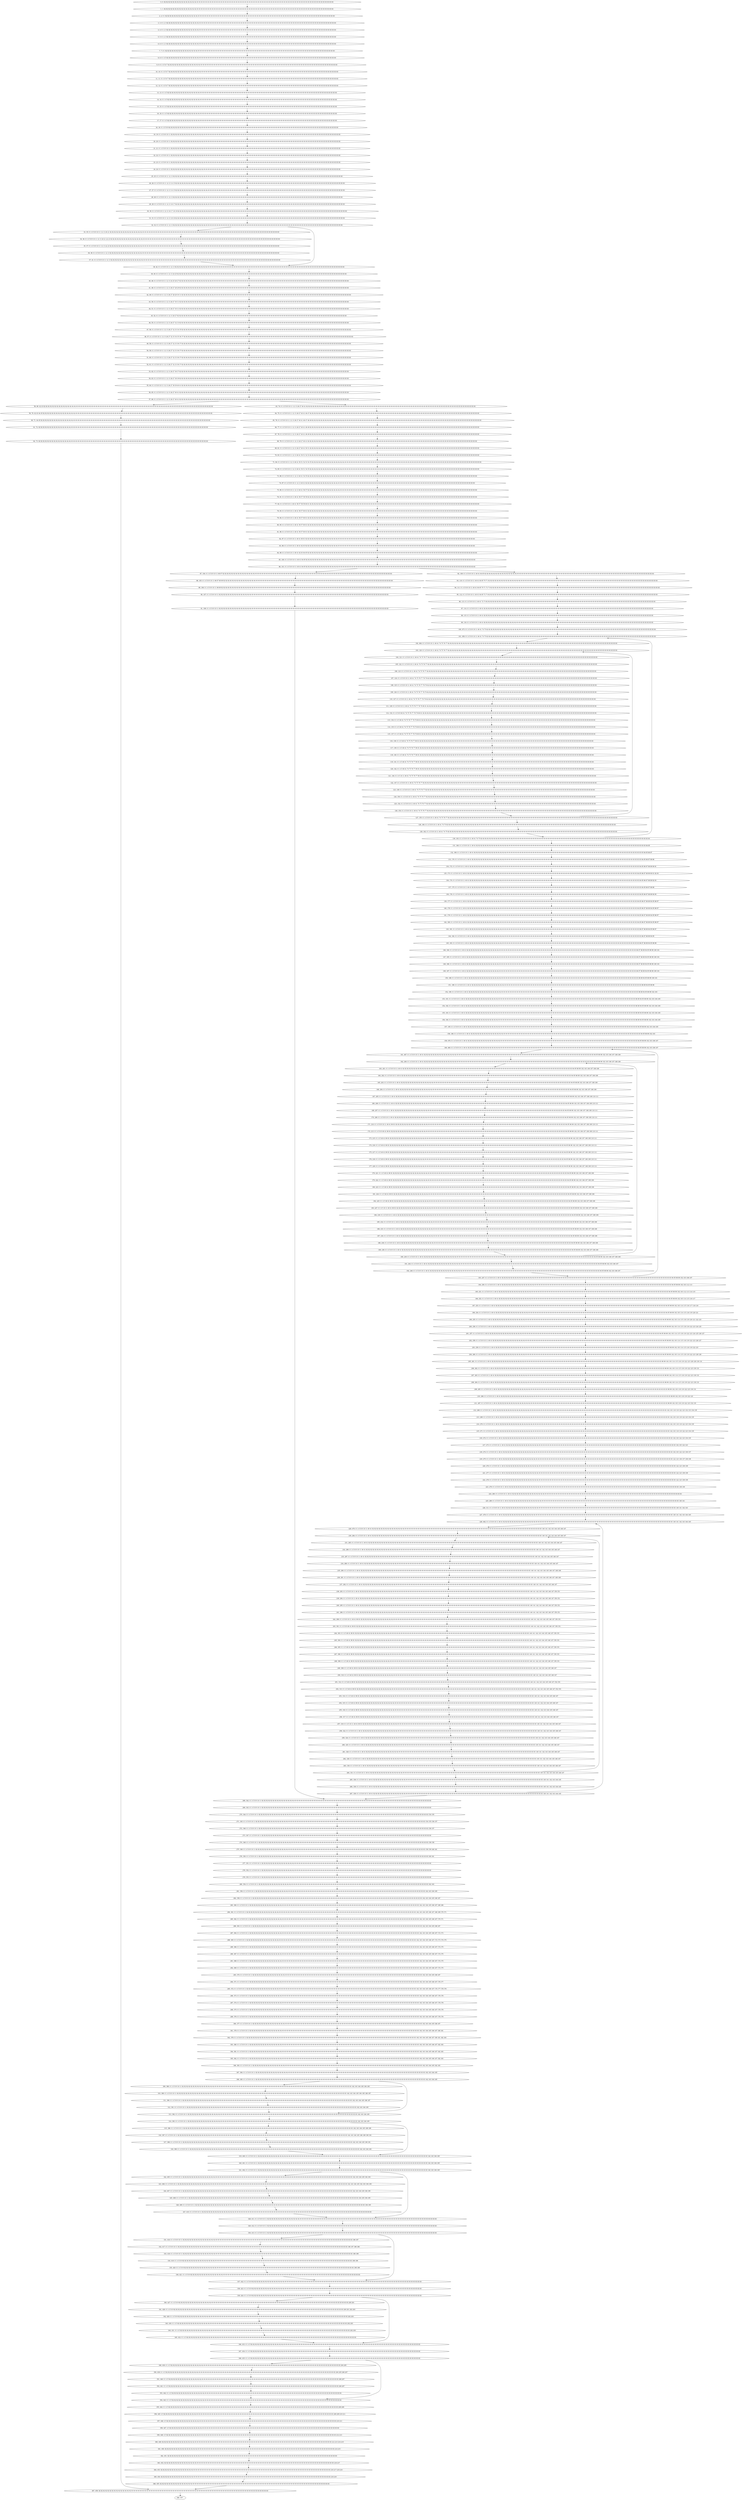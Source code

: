 digraph G {
0[label="0, 0: 82 82 82 82 82 82 82 82 82 82 82 82 82 82 82 83 83 83 83 83 83 83 83 83 83 83 83 83 83 83 83 83 83 83 83 83 83 83 83 83 83 83 83 83 83 83 83 83 83 83 83 83 83 83 83 83 83 83 83 83 83 83 83 83 83 83 83 83 83 83 83 83 83 83 83 83 83 83 "];
1[label="1, 1: 82 82 82 82 82 82 82 82 82 82 82 82 82 82 82 83 83 83 83 83 83 83 83 83 83 83 83 83 83 83 83 83 83 83 83 83 83 83 83 83 83 83 83 83 83 83 83 83 83 83 83 83 83 83 83 83 83 83 83 83 83 83 83 83 83 83 83 83 83 83 83 83 83 83 83 83 83 83 "];
2[label="2, 2: 0 1 82 82 82 82 82 82 82 82 82 82 82 82 82 82 82 83 83 83 83 83 83 83 83 83 83 83 83 83 83 83 83 83 83 83 83 83 83 83 83 83 83 83 83 83 83 83 83 83 83 83 83 83 83 83 83 83 83 83 83 83 83 83 83 83 83 83 83 83 83 83 83 83 83 83 83 83 83 83 "];
3[label="3, 3: 0 1 2 3 82 82 82 82 82 82 82 82 82 82 82 82 82 82 82 83 83 83 83 83 83 83 83 83 83 83 83 83 83 83 83 83 83 83 83 83 83 83 83 83 83 83 83 83 83 83 83 83 83 83 83 83 83 83 83 83 83 83 83 83 83 83 83 83 83 83 83 83 83 83 83 83 83 83 83 83 83 83 "];
4[label="4, 4: 0 1 2 3 82 82 82 82 82 82 82 82 82 82 82 82 82 82 82 83 83 83 83 83 83 83 83 83 83 83 83 83 83 83 83 83 83 83 83 83 83 83 83 83 83 83 83 83 83 83 83 83 83 83 83 83 83 83 83 83 83 83 83 83 83 83 83 83 83 83 83 83 83 83 83 83 83 83 83 83 83 83 "];
5[label="5, 5: 0 1 2 3 82 82 82 82 82 82 82 82 82 82 82 82 82 82 82 83 83 83 83 83 83 83 83 83 83 83 83 83 83 83 83 83 83 83 83 83 83 83 83 83 83 83 83 83 83 83 83 83 83 83 83 83 83 83 83 83 83 83 83 83 83 83 83 83 83 83 83 83 83 83 83 83 83 83 83 83 83 83 "];
6[label="6, 6: 0 1 2 3 82 82 82 82 82 82 82 82 82 82 82 82 82 82 82 83 83 83 83 83 83 83 83 83 83 83 83 83 83 83 83 83 83 83 83 83 83 83 83 83 83 83 83 83 83 83 83 83 83 83 83 83 83 83 83 83 83 83 83 83 83 83 83 83 83 83 83 83 83 83 83 83 83 83 83 83 83 83 "];
7[label="7, 7: 0 1 82 82 82 82 82 82 82 82 82 82 82 82 82 82 82 83 83 83 83 83 83 83 83 83 83 83 83 83 83 83 83 83 83 83 83 83 83 83 83 83 83 83 83 83 83 83 83 83 83 83 83 83 83 83 83 83 83 83 83 83 83 83 83 83 83 83 83 83 83 83 83 83 83 83 83 83 83 83 "];
8[label="8, 8: 0 1 4 5 82 82 82 82 82 82 82 82 82 82 82 82 82 82 82 83 83 83 83 83 83 83 83 83 83 83 83 83 83 83 83 83 83 83 83 83 83 83 83 83 83 83 83 83 83 83 83 83 83 83 83 83 83 83 83 83 83 83 83 83 83 83 83 83 83 83 83 83 83 83 83 83 83 83 83 83 83 83 "];
9[label="9, 9: 0 1 4 5 6 7 82 82 82 82 82 82 82 82 82 82 82 82 82 82 82 83 83 83 83 83 83 83 83 83 83 83 83 83 83 83 83 83 83 83 83 83 83 83 83 83 83 83 83 83 83 83 83 83 83 83 83 83 83 83 83 83 83 83 83 83 83 83 83 83 83 83 83 83 83 83 83 83 83 83 83 83 83 83 "];
10[label="10, 10: 0 1 4 5 6 7 82 82 82 82 82 82 82 82 82 82 82 82 82 82 82 83 83 83 83 83 83 83 83 83 83 83 83 83 83 83 83 83 83 83 83 83 83 83 83 83 83 83 83 83 83 83 83 83 83 83 83 83 83 83 83 83 83 83 83 83 83 83 83 83 83 83 83 83 83 83 83 83 83 83 83 83 83 83 "];
11[label="11, 11: 0 1 4 5 6 7 82 82 82 82 82 82 82 82 82 82 82 82 82 82 82 83 83 83 83 83 83 83 83 83 83 83 83 83 83 83 83 83 83 83 83 83 83 83 83 83 83 83 83 83 83 83 83 83 83 83 83 83 83 83 83 83 83 83 83 83 83 83 83 83 83 83 83 83 83 83 83 83 83 83 83 83 83 83 "];
12[label="12, 12: 0 1 4 5 6 7 82 82 82 82 82 82 82 82 82 82 82 82 82 82 82 83 83 83 83 83 83 83 83 83 83 83 83 83 83 83 83 83 83 83 83 83 83 83 83 83 83 83 83 83 83 83 83 83 83 83 83 83 83 83 83 83 83 83 83 83 83 83 83 83 83 83 83 83 83 83 83 83 83 83 83 83 83 83 "];
13[label="13, 13: 0 1 4 5 82 82 82 82 82 82 82 82 82 82 82 82 82 82 82 83 83 83 83 83 83 83 83 83 83 83 83 83 83 83 83 83 83 83 83 83 83 83 83 83 83 83 83 83 83 83 83 83 83 83 83 83 83 83 83 83 83 83 83 83 83 83 83 83 83 83 83 83 83 83 83 83 83 83 83 83 83 83 "];
14[label="14, 14: 0 1 4 5 82 82 82 82 82 82 82 82 82 82 82 82 82 82 82 83 83 83 83 83 83 83 83 83 83 83 83 83 83 83 83 83 83 83 83 83 83 83 83 83 83 83 83 83 83 83 83 83 83 83 83 83 83 83 83 83 83 83 83 83 83 83 83 83 83 83 83 83 83 83 83 83 83 83 83 83 83 83 "];
15[label="15, 15: 0 1 4 5 82 82 82 82 82 82 82 82 82 82 82 82 82 82 82 83 83 83 83 83 83 83 83 83 83 83 83 83 83 83 83 83 83 83 83 83 83 83 83 83 83 83 83 83 83 83 83 83 83 83 83 83 83 83 83 83 83 83 83 83 83 83 83 83 83 83 83 83 83 83 83 83 83 83 83 83 83 83 "];
16[label="16, 16: 0 1 4 5 82 82 82 82 82 82 82 82 82 82 82 82 82 82 82 83 83 83 83 83 83 83 83 83 83 83 83 83 83 83 83 83 83 83 83 83 83 83 83 83 83 83 83 83 83 83 83 83 83 83 83 83 83 83 83 83 83 83 83 83 83 83 83 83 83 83 83 83 83 83 83 83 83 83 83 83 83 83 "];
17[label="17, 17: 0 1 4 5 82 82 82 82 82 82 82 82 82 82 82 82 82 82 82 83 83 83 83 83 83 83 83 83 83 83 83 83 83 83 83 83 83 83 83 83 83 83 83 83 83 83 83 83 83 83 83 83 83 83 83 83 83 83 83 83 83 83 83 83 83 83 83 83 83 83 83 83 83 83 83 83 83 83 83 83 83 83 "];
18[label="18, 18: 0 1 4 5 8 9 82 82 82 82 82 82 82 82 82 82 82 82 82 82 82 83 83 83 83 83 83 83 83 83 83 83 83 83 83 83 83 83 83 83 83 83 83 83 83 83 83 83 83 83 83 83 83 83 83 83 83 83 83 83 83 83 83 83 83 83 83 83 83 83 83 83 83 83 83 83 83 83 83 83 83 83 83 83 "];
19[label="19, 19: 0 1 4 5 8 9 10 11 82 82 82 82 82 82 82 82 82 82 82 82 82 82 82 83 83 83 83 83 83 83 83 83 83 83 83 83 83 83 83 83 83 83 83 83 83 83 83 83 83 83 83 83 83 83 83 83 83 83 83 83 83 83 83 83 83 83 83 83 83 83 83 83 83 83 83 83 83 83 83 83 83 83 83 83 83 83 "];
20[label="20, 20: 0 1 4 5 8 9 10 11 82 82 82 82 82 82 82 82 82 82 82 82 82 82 82 83 83 83 83 83 83 83 83 83 83 83 83 83 83 83 83 83 83 83 83 83 83 83 83 83 83 83 83 83 83 83 83 83 83 83 83 83 83 83 83 83 83 83 83 83 83 83 83 83 83 83 83 83 83 83 83 83 83 83 83 83 83 83 "];
21[label="21, 21: 0 1 4 5 8 9 10 11 82 82 82 82 82 82 82 82 82 82 82 82 82 82 82 83 83 83 83 83 83 83 83 83 83 83 83 83 83 83 83 83 83 83 83 83 83 83 83 83 83 83 83 83 83 83 83 83 83 83 83 83 83 83 83 83 83 83 83 83 83 83 83 83 83 83 83 83 83 83 83 83 83 83 83 83 83 83 "];
22[label="22, 22: 0 1 4 5 8 9 10 11 82 82 82 82 82 82 82 82 82 82 82 82 82 82 82 83 83 83 83 83 83 83 83 83 83 83 83 83 83 83 83 83 83 83 83 83 83 83 83 83 83 83 83 83 83 83 83 83 83 83 83 83 83 83 83 83 83 83 83 83 83 83 83 83 83 83 83 83 83 83 83 83 83 83 83 83 83 83 "];
23[label="23, 23: 0 1 4 5 8 9 10 11 82 82 82 82 82 82 82 82 82 82 82 82 82 82 82 83 83 83 83 83 83 83 83 83 83 83 83 83 83 83 83 83 83 83 83 83 83 83 83 83 83 83 83 83 83 83 83 83 83 83 83 83 83 83 83 83 83 83 83 83 83 83 83 83 83 83 83 83 83 83 83 83 83 83 83 83 83 83 "];
24[label="24, 24: 0 1 4 5 8 9 10 11 82 82 82 82 82 82 82 82 82 82 82 82 82 82 82 83 83 83 83 83 83 83 83 83 83 83 83 83 83 83 83 83 83 83 83 83 83 83 83 83 83 83 83 83 83 83 83 83 83 83 83 83 83 83 83 83 83 83 83 83 83 83 83 83 83 83 83 83 83 83 83 83 83 83 83 83 83 83 "];
25[label="25, 25: 0 1 4 5 8 9 10 11 12 13 82 82 82 82 82 82 82 82 82 82 82 82 82 82 82 83 83 83 83 83 83 83 83 83 83 83 83 83 83 83 83 83 83 83 83 83 83 83 83 83 83 83 83 83 83 83 83 83 83 83 83 83 83 83 83 83 83 83 83 83 83 83 83 83 83 83 83 83 83 83 83 83 83 83 83 83 83 83 "];
26[label="26, 26: 0 1 4 5 8 9 10 11 12 13 14 15 82 82 82 82 82 82 82 82 82 82 82 82 82 82 82 83 83 83 83 83 83 83 83 83 83 83 83 83 83 83 83 83 83 83 83 83 83 83 83 83 83 83 83 83 83 83 83 83 83 83 83 83 83 83 83 83 83 83 83 83 83 83 83 83 83 83 83 83 83 83 83 83 83 83 83 83 83 83 "];
27[label="27, 27: 0 1 4 5 8 9 10 11 12 13 14 15 82 82 82 82 82 82 82 82 82 82 82 82 82 82 82 83 83 83 83 83 83 83 83 83 83 83 83 83 83 83 83 83 83 83 83 83 83 83 83 83 83 83 83 83 83 83 83 83 83 83 83 83 83 83 83 83 83 83 83 83 83 83 83 83 83 83 83 83 83 83 83 83 83 83 83 83 83 83 "];
28[label="28, 28: 0 1 4 5 8 9 10 11 12 13 82 82 82 82 82 82 82 82 82 82 82 82 82 82 82 83 83 83 83 83 83 83 83 83 83 83 83 83 83 83 83 83 83 83 83 83 83 83 83 83 83 83 83 83 83 83 83 83 83 83 83 83 83 83 83 83 83 83 83 83 83 83 83 83 83 83 83 83 83 83 83 83 83 83 83 83 83 83 "];
29[label="29, 29: 0 1 4 5 8 9 10 11 12 13 16 17 82 82 82 82 82 82 82 82 82 82 82 82 82 82 82 83 83 83 83 83 83 83 83 83 83 83 83 83 83 83 83 83 83 83 83 83 83 83 83 83 83 83 83 83 83 83 83 83 83 83 83 83 83 83 83 83 83 83 83 83 83 83 83 83 83 83 83 83 83 83 83 83 83 83 83 83 83 83 "];
30[label="30, 30: 0 1 4 5 8 9 10 11 12 13 16 17 18 19 82 82 82 82 82 82 82 82 82 82 82 82 82 82 82 83 83 83 83 83 83 83 83 83 83 83 83 83 83 83 83 83 83 83 83 83 83 83 83 83 83 83 83 83 83 83 83 83 83 83 83 83 83 83 83 83 83 83 83 83 83 83 83 83 83 83 83 83 83 83 83 83 83 83 83 83 83 83 "];
31[label="31, 31: 0 1 4 5 8 9 10 11 12 13 18 19 82 82 82 82 82 82 82 82 82 82 82 82 82 82 82 83 83 83 83 83 83 83 83 83 83 83 83 83 83 83 83 83 83 83 83 83 83 83 83 83 83 83 83 83 83 83 83 83 83 83 83 83 83 83 83 83 83 83 83 83 83 83 83 83 83 83 83 83 83 83 83 83 83 83 83 83 83 83 "];
32[label="32, 32: 0 1 4 5 8 9 10 11 12 13 82 82 82 82 82 82 82 82 82 82 82 82 82 82 82 83 83 83 83 83 83 83 83 83 83 83 83 83 83 83 83 83 83 83 83 83 83 83 83 83 83 83 83 83 83 83 83 83 83 83 83 83 83 83 83 83 83 83 83 83 83 83 83 83 83 83 83 83 83 83 83 83 83 83 83 83 83 83 "];
33[label="33, 35: 0 1 4 5 8 9 10 11 12 13 20 21 82 82 82 82 82 82 82 82 82 82 82 82 82 82 82 83 83 83 83 83 83 83 83 83 83 83 83 83 83 83 83 83 83 83 83 83 83 83 83 83 83 83 83 83 83 83 83 83 83 83 83 83 83 83 83 83 83 83 83 83 83 83 83 83 83 83 83 83 83 83 83 83 83 83 83 83 83 83 "];
34[label="34, 36: 0 1 4 5 8 9 10 11 12 13 20 21 22 23 82 82 82 82 82 82 82 82 82 82 82 82 82 82 82 83 83 83 83 83 83 83 83 83 83 83 83 83 83 83 83 83 83 83 83 83 83 83 83 83 83 83 83 83 83 83 83 83 83 83 83 83 83 83 83 83 83 83 83 83 83 83 83 83 83 83 83 83 83 83 83 83 83 83 83 83 83 83 "];
35[label="35, 37: 0 1 4 5 8 9 10 11 12 13 22 23 82 82 82 82 82 82 82 82 82 82 82 82 82 82 82 83 83 83 83 83 83 83 83 83 83 83 83 83 83 83 83 83 83 83 83 83 83 83 83 83 83 83 83 83 83 83 83 83 83 83 83 83 83 83 83 83 83 83 83 83 83 83 83 83 83 83 83 83 83 83 83 83 83 83 83 83 83 83 "];
36[label="36, 38: 0 1 4 5 8 9 10 11 12 13 82 82 82 82 82 82 82 82 82 82 82 82 82 82 82 83 83 83 83 83 83 83 83 83 83 83 83 83 83 83 83 83 83 83 83 83 83 83 83 83 83 83 83 83 83 83 83 83 83 83 83 83 83 83 83 83 83 83 83 83 83 83 83 83 83 83 83 83 83 83 83 83 83 83 83 83 83 83 "];
37[label="37, 41: 0 1 4 5 8 9 10 11 12 13 82 82 82 82 82 82 82 82 82 82 82 82 82 82 82 83 83 83 83 83 83 83 83 83 83 83 83 83 83 83 83 83 83 83 83 83 83 83 83 83 83 83 83 83 83 83 83 83 83 83 83 83 83 83 83 83 83 83 83 83 83 83 83 83 83 83 83 83 83 83 83 83 83 83 83 83 83 83 "];
38[label="38, 42: 0 1 4 5 8 9 10 11 12 13 82 82 82 82 82 82 82 82 82 82 82 82 82 82 82 83 83 83 83 83 83 83 83 83 83 83 83 83 83 83 83 83 83 83 83 83 83 83 83 83 83 83 83 83 83 83 83 83 83 83 83 83 83 83 83 83 83 83 83 83 83 83 83 83 83 83 83 83 83 83 83 83 83 83 83 83 83 83 "];
39[label="39, 45: 0 1 4 5 8 9 10 11 12 13 24 25 82 82 82 82 82 82 82 82 82 82 82 82 82 82 82 83 83 83 83 83 83 83 83 83 83 83 83 83 83 83 83 83 83 83 83 83 83 83 83 83 83 83 83 83 83 83 83 83 83 83 83 83 83 83 83 83 83 83 83 83 83 83 83 83 83 83 83 83 83 83 83 83 83 83 83 83 83 83 "];
40[label="40, 46: 0 1 4 5 8 9 10 11 12 13 24 25 26 27 82 82 82 82 82 82 82 82 82 82 82 82 82 82 82 83 83 83 83 83 83 83 83 83 83 83 83 83 83 83 83 83 83 83 83 83 83 83 83 83 83 83 83 83 83 83 83 83 83 83 83 83 83 83 83 83 83 83 83 83 83 83 83 83 83 83 83 83 83 83 83 83 83 83 83 83 83 83 "];
41[label="41, 48: 0 1 4 5 8 9 10 11 12 13 26 27 28 29 82 82 82 82 82 82 82 82 82 82 82 82 82 82 82 83 83 83 83 83 83 83 83 83 83 83 83 83 83 83 83 83 83 83 83 83 83 83 83 83 83 83 83 83 83 83 83 83 83 83 83 83 83 83 83 83 83 83 83 83 83 83 83 83 83 83 83 83 83 83 83 83 83 83 83 83 83 83 "];
42[label="42, 49: 0 1 4 5 8 9 10 11 12 13 26 27 28 29 30 31 82 82 82 82 82 82 82 82 82 82 82 82 82 82 82 83 83 83 83 83 83 83 83 83 83 83 83 83 83 83 83 83 83 83 83 83 83 83 83 83 83 83 83 83 83 83 83 83 83 83 83 83 83 83 83 83 83 83 83 83 83 83 83 83 83 83 83 83 83 83 83 83 83 83 83 83 83 83 "];
43[label="43, 50: 0 1 4 5 8 9 10 11 12 13 26 27 30 31 82 82 82 82 82 82 82 82 82 82 82 82 82 82 82 83 83 83 83 83 83 83 83 83 83 83 83 83 83 83 83 83 83 83 83 83 83 83 83 83 83 83 83 83 83 83 83 83 83 83 83 83 83 83 83 83 83 83 83 83 83 83 83 83 83 83 83 83 83 83 83 83 83 83 83 83 83 83 "];
44[label="44, 51: 0 1 4 5 8 9 10 11 12 13 26 27 30 31 82 82 82 82 82 82 82 82 82 82 82 82 82 82 82 83 83 83 83 83 83 83 83 83 83 83 83 83 83 83 83 83 83 83 83 83 83 83 83 83 83 83 83 83 83 83 83 83 83 83 83 83 83 83 83 83 83 83 83 83 83 83 83 83 83 83 83 83 83 83 83 83 83 83 83 83 83 83 "];
45[label="45, 52: 0 1 4 5 8 9 10 11 12 13 26 27 82 82 82 82 82 82 82 82 82 82 82 82 82 82 82 83 83 83 83 83 83 83 83 83 83 83 83 83 83 83 83 83 83 83 83 83 83 83 83 83 83 83 83 83 83 83 83 83 83 83 83 83 83 83 83 83 83 83 83 83 83 83 83 83 83 83 83 83 83 83 83 83 83 83 83 83 83 83 "];
46[label="46, 55: 0 1 4 5 8 9 10 11 12 13 26 27 32 33 82 82 82 82 82 82 82 82 82 82 82 82 82 82 82 83 83 83 83 83 83 83 83 83 83 83 83 83 83 83 83 83 83 83 83 83 83 83 83 83 83 83 83 83 83 83 83 83 83 83 83 83 83 83 83 83 83 83 83 83 83 83 83 83 83 83 83 83 83 83 83 83 83 83 83 83 83 83 "];
47[label="47, 56: 0 1 4 5 8 9 10 11 12 13 26 27 32 33 34 35 82 82 82 82 82 82 82 82 82 82 82 82 82 82 82 83 83 83 83 83 83 83 83 83 83 83 83 83 83 83 83 83 83 83 83 83 83 83 83 83 83 83 83 83 83 83 83 83 83 83 83 83 83 83 83 83 83 83 83 83 83 83 83 83 83 83 83 83 83 83 83 83 83 83 83 83 83 83 "];
48[label="48, 57: 0 1 4 5 8 9 10 11 12 13 26 27 32 33 34 35 36 37 82 82 82 82 82 82 82 82 82 82 82 82 82 82 82 83 83 83 83 83 83 83 83 83 83 83 83 83 83 83 83 83 83 83 83 83 83 83 83 83 83 83 83 83 83 83 83 83 83 83 83 83 83 83 83 83 83 83 83 83 83 83 83 83 83 83 83 83 83 83 83 83 83 83 83 83 83 83 "];
49[label="49, 58: 0 1 4 5 8 9 10 11 12 13 26 27 32 33 36 37 82 82 82 82 82 82 82 82 82 82 82 82 82 82 82 83 83 83 83 83 83 83 83 83 83 83 83 83 83 83 83 83 83 83 83 83 83 83 83 83 83 83 83 83 83 83 83 83 83 83 83 83 83 83 83 83 83 83 83 83 83 83 83 83 83 83 83 83 83 83 83 83 83 83 83 83 83 83 "];
50[label="50, 59: 0 1 4 5 8 9 10 11 12 13 26 27 32 33 36 37 82 82 82 82 82 82 82 82 82 82 82 82 82 82 82 83 83 83 83 83 83 83 83 83 83 83 83 83 83 83 83 83 83 83 83 83 83 83 83 83 83 83 83 83 83 83 83 83 83 83 83 83 83 83 83 83 83 83 83 83 83 83 83 83 83 83 83 83 83 83 83 83 83 83 83 83 83 83 "];
51[label="51, 60: 0 1 4 5 8 9 10 11 12 13 26 27 32 33 36 37 82 82 82 82 82 82 82 82 82 82 82 82 82 82 82 83 83 83 83 83 83 83 83 83 83 83 83 83 83 83 83 83 83 83 83 83 83 83 83 83 83 83 83 83 83 83 83 83 83 83 83 83 83 83 83 83 83 83 83 83 83 83 83 83 83 83 83 83 83 83 83 83 83 83 83 83 83 83 "];
52[label="52, 61: 0 1 4 5 8 9 10 11 12 13 26 27 32 33 36 37 82 82 82 82 82 82 82 82 82 82 82 82 82 82 82 83 83 83 83 83 83 83 83 83 83 83 83 83 83 83 83 83 83 83 83 83 83 83 83 83 83 83 83 83 83 83 83 83 83 83 83 83 83 83 83 83 83 83 83 83 83 83 83 83 83 83 83 83 83 83 83 83 83 83 83 83 83 83 "];
53[label="53, 62: 0 1 4 5 8 9 10 11 12 13 26 27 36 37 82 82 82 82 82 82 82 82 82 82 82 82 82 82 82 83 83 83 83 83 83 83 83 83 83 83 83 83 83 83 83 83 83 83 83 83 83 83 83 83 83 83 83 83 83 83 83 83 83 83 83 83 83 83 83 83 83 83 83 83 83 83 83 83 83 83 83 83 83 83 83 83 83 83 83 83 83 83 "];
54[label="54, 63: 0 1 4 5 8 9 10 11 12 13 26 27 38 39 82 82 82 82 82 82 82 82 82 82 82 82 82 82 82 83 83 83 83 83 83 83 83 83 83 83 83 83 83 83 83 83 83 83 83 83 83 83 83 83 83 83 83 83 83 83 83 83 83 83 83 83 83 83 83 83 83 83 83 83 83 83 83 83 83 83 83 83 83 83 83 83 83 83 83 83 83 83 "];
55[label="55, 64: 0 1 4 5 8 9 10 11 12 13 26 27 38 39 40 41 82 82 82 82 82 82 82 82 82 82 82 82 82 82 82 83 83 83 83 83 83 83 83 83 83 83 83 83 83 83 83 83 83 83 83 83 83 83 83 83 83 83 83 83 83 83 83 83 83 83 83 83 83 83 83 83 83 83 83 83 83 83 83 83 83 83 83 83 83 83 83 83 83 83 83 83 83 83 "];
56[label="56, 65: 0 1 4 5 8 9 10 11 12 13 26 27 40 41 82 82 82 82 82 82 82 82 82 82 82 82 82 82 82 83 83 83 83 83 83 83 83 83 83 83 83 83 83 83 83 83 83 83 83 83 83 83 83 83 83 83 83 83 83 83 83 83 83 83 83 83 83 83 83 83 83 83 83 83 83 83 83 83 83 83 83 83 83 83 83 83 83 83 83 83 83 83 "];
57[label="57, 66: 0 1 4 5 8 9 10 11 12 13 26 27 40 41 82 82 82 82 82 82 82 82 82 82 82 82 82 82 82 83 83 83 83 83 83 83 83 83 83 83 83 83 83 83 83 83 83 83 83 83 83 83 83 83 83 83 83 83 83 83 83 83 83 83 83 83 83 83 83 83 83 83 83 83 83 83 83 83 83 83 83 83 83 83 83 83 83 83 83 83 83 83 "];
58[label="58, 69: 42 43 82 82 82 82 82 82 82 82 82 82 82 82 82 82 82 83 83 83 83 83 83 83 83 83 83 83 83 83 83 83 83 83 83 83 83 83 83 83 83 83 83 83 83 83 83 83 83 83 83 83 83 83 83 83 83 83 83 83 83 83 83 83 83 83 83 83 83 83 83 83 83 83 83 83 83 83 83 83 "];
59[label="59, 70: 42 43 44 45 82 82 82 82 82 82 82 82 82 82 82 82 82 82 82 83 83 83 83 83 83 83 83 83 83 83 83 83 83 83 83 83 83 83 83 83 83 83 83 83 83 83 83 83 83 83 83 83 83 83 83 83 83 83 83 83 83 83 83 83 83 83 83 83 83 83 83 83 83 83 83 83 83 83 83 83 83 83 "];
60[label="60, 71: 44 45 82 82 82 82 82 82 82 82 82 82 82 82 82 82 82 83 83 83 83 83 83 83 83 83 83 83 83 83 83 83 83 83 83 83 83 83 83 83 83 83 83 83 83 83 83 83 83 83 83 83 83 83 83 83 83 83 83 83 83 83 83 83 83 83 83 83 83 83 83 83 83 83 83 83 83 83 83 83 "];
61[label="61, 72: 82 82 82 82 82 82 82 82 82 82 82 82 82 82 82 83 83 83 83 83 83 83 83 83 83 83 83 83 83 83 83 83 83 83 83 83 83 83 83 83 83 83 83 83 83 83 83 83 83 83 83 83 83 83 83 83 83 83 83 83 83 83 83 83 83 83 83 83 83 83 83 83 83 83 83 83 83 83 "];
62[label="62, 73: 82 82 82 82 82 82 82 82 82 82 82 82 82 82 82 83 83 83 83 83 83 83 83 83 83 83 83 83 83 83 83 83 83 83 83 83 83 83 83 83 83 83 83 83 83 83 83 83 83 83 83 83 83 83 83 83 83 83 83 83 83 83 83 83 83 83 83 83 83 83 83 83 83 83 83 83 83 83 "];
63[label="63, 74: 0 1 4 5 8 9 10 11 12 13 26 27 40 41 82 82 82 82 82 82 82 82 82 82 82 82 82 82 82 83 83 83 83 83 83 83 83 83 83 83 83 83 83 83 83 83 83 83 83 83 83 83 83 83 83 83 83 83 83 83 83 83 83 83 83 83 83 83 83 83 83 83 83 83 83 83 83 83 83 83 83 83 83 83 83 83 83 83 83 83 83 83 "];
64[label="64, 75: 0 1 4 5 8 9 10 11 12 13 26 27 40 41 46 47 82 82 82 82 82 82 82 82 82 82 82 82 82 82 82 83 83 83 83 83 83 83 83 83 83 83 83 83 83 83 83 83 83 83 83 83 83 83 83 83 83 83 83 83 83 83 83 83 83 83 83 83 83 83 83 83 83 83 83 83 83 83 83 83 83 83 83 83 83 83 83 83 83 83 83 83 83 83 "];
65[label="65, 76: 0 1 4 5 8 9 10 11 12 13 26 27 40 41 46 47 48 49 82 82 82 82 82 82 82 82 82 82 82 82 82 82 82 83 83 83 83 83 83 83 83 83 83 83 83 83 83 83 83 83 83 83 83 83 83 83 83 83 83 83 83 83 83 83 83 83 83 83 83 83 83 83 83 83 83 83 83 83 83 83 83 83 83 83 83 83 83 83 83 83 83 83 83 83 83 83 "];
66[label="66, 77: 0 1 4 5 8 9 10 11 12 13 26 27 40 41 48 49 82 82 82 82 82 82 82 82 82 82 82 82 82 82 82 83 83 83 83 83 83 83 83 83 83 83 83 83 83 83 83 83 83 83 83 83 83 83 83 83 83 83 83 83 83 83 83 83 83 83 83 83 83 83 83 83 83 83 83 83 83 83 83 83 83 83 83 83 83 83 83 83 83 83 83 83 83 83 "];
67[label="67, 78: 0 1 4 5 8 9 10 11 12 13 26 27 40 41 48 49 82 82 82 82 82 82 82 82 82 82 82 82 82 82 82 83 83 83 83 83 83 83 83 83 83 83 83 83 83 83 83 83 83 83 83 83 83 83 83 83 83 83 83 83 83 83 83 83 83 83 83 83 83 83 83 83 83 83 83 83 83 83 83 83 83 83 83 83 83 83 83 83 83 83 83 83 83 83 "];
68[label="68, 79: 0 1 4 5 8 9 10 11 12 13 26 27 40 41 82 82 82 82 82 82 82 82 82 82 82 82 82 82 82 83 83 83 83 83 83 83 83 83 83 83 83 83 83 83 83 83 83 83 83 83 83 83 83 83 83 83 83 83 83 83 83 83 83 83 83 83 83 83 83 83 83 83 83 83 83 83 83 83 83 83 83 83 83 83 83 83 83 83 83 83 83 83 "];
69[label="69, 81: 0 1 4 5 8 9 10 11 12 13 26 27 40 41 50 51 82 82 82 82 82 82 82 82 82 82 82 82 82 82 82 83 83 83 83 83 83 83 83 83 83 83 83 83 83 83 83 83 83 83 83 83 83 83 83 83 83 83 83 83 83 83 83 83 83 83 83 83 83 83 83 83 83 83 83 83 83 83 83 83 83 83 83 83 83 83 83 83 83 83 83 83 83 83 "];
70[label="70, 83: 0 1 4 5 8 9 10 11 12 13 40 41 50 51 52 53 82 82 82 82 82 82 82 82 82 82 82 82 82 82 82 83 83 83 83 83 83 83 83 83 83 83 83 83 83 83 83 83 83 83 83 83 83 83 83 83 83 83 83 83 83 83 83 83 83 83 83 83 83 83 83 83 83 83 83 83 83 83 83 83 83 83 83 83 83 83 83 83 83 83 83 83 83 83 "];
71[label="71, 84: 0 1 4 5 8 9 10 11 12 13 40 41 50 51 52 53 54 55 82 82 82 82 82 82 82 82 82 82 82 82 82 82 82 83 83 83 83 83 83 83 83 83 83 83 83 83 83 83 83 83 83 83 83 83 83 83 83 83 83 83 83 83 83 83 83 83 83 83 83 83 83 83 83 83 83 83 83 83 83 83 83 83 83 83 83 83 83 83 83 83 83 83 83 83 83 83 "];
72[label="72, 85: 0 1 4 5 8 9 10 11 12 13 40 41 50 51 54 55 82 82 82 82 82 82 82 82 82 82 82 82 82 82 82 83 83 83 83 83 83 83 83 83 83 83 83 83 83 83 83 83 83 83 83 83 83 83 83 83 83 83 83 83 83 83 83 83 83 83 83 83 83 83 83 83 83 83 83 83 83 83 83 83 83 83 83 83 83 83 83 83 83 83 83 83 83 83 "];
73[label="73, 86: 0 1 4 5 8 9 10 11 12 13 40 41 54 55 82 82 82 82 82 82 82 82 82 82 82 82 82 82 82 83 83 83 83 83 83 83 83 83 83 83 83 83 83 83 83 83 83 83 83 83 83 83 83 83 83 83 83 83 83 83 83 83 83 83 83 83 83 83 83 83 83 83 83 83 83 83 83 83 83 83 83 83 83 83 83 83 83 83 83 83 83 83 "];
74[label="74, 87: 0 1 4 5 8 9 10 11 12 13 40 41 82 82 82 82 82 82 82 82 82 82 82 82 82 82 82 83 83 83 83 83 83 83 83 83 83 83 83 83 83 83 83 83 83 83 83 83 83 83 83 83 83 83 83 83 83 83 83 83 83 83 83 83 83 83 83 83 83 83 83 83 83 83 83 83 83 83 83 83 83 83 83 83 83 83 83 83 83 83 "];
75[label="75, 90: 0 1 4 5 8 9 10 11 12 13 40 41 56 57 82 82 82 82 82 82 82 82 82 82 82 82 82 82 82 83 83 83 83 83 83 83 83 83 83 83 83 83 83 83 83 83 83 83 83 83 83 83 83 83 83 83 83 83 83 83 83 83 83 83 83 83 83 83 83 83 83 83 83 83 83 83 83 83 83 83 83 83 83 83 83 83 83 83 83 83 83 83 "];
76[label="76, 91: 0 1 4 5 8 9 10 11 40 41 56 57 58 59 82 82 82 82 82 82 82 82 82 82 82 82 82 82 82 83 83 83 83 83 83 83 83 83 83 83 83 83 83 83 83 83 83 83 83 83 83 83 83 83 83 83 83 83 83 83 83 83 83 83 83 83 83 83 83 83 83 83 83 83 83 83 83 83 83 83 83 83 83 83 83 83 83 83 83 83 83 83 "];
77[label="77, 92: 0 1 4 5 8 9 10 11 40 41 56 57 58 59 60 61 82 82 82 82 82 82 82 82 82 82 82 82 82 82 82 83 83 83 83 83 83 83 83 83 83 83 83 83 83 83 83 83 83 83 83 83 83 83 83 83 83 83 83 83 83 83 83 83 83 83 83 83 83 83 83 83 83 83 83 83 83 83 83 83 83 83 83 83 83 83 83 83 83 83 83 83 83 83 "];
78[label="78, 93: 0 1 4 5 8 9 10 11 40 41 56 57 60 61 82 82 82 82 82 82 82 82 82 82 82 82 82 82 82 83 83 83 83 83 83 83 83 83 83 83 83 83 83 83 83 83 83 83 83 83 83 83 83 83 83 83 83 83 83 83 83 83 83 83 83 83 83 83 83 83 83 83 83 83 83 83 83 83 83 83 83 83 83 83 83 83 83 83 83 83 83 83 "];
79[label="79, 94: 0 1 4 5 8 9 10 11 40 41 56 57 60 61 82 82 82 82 82 82 82 82 82 82 82 82 82 82 82 83 83 83 83 83 83 83 83 83 83 83 83 83 83 83 83 83 83 83 83 83 83 83 83 83 83 83 83 83 83 83 83 83 83 83 83 83 83 83 83 83 83 83 83 83 83 83 83 83 83 83 83 83 83 83 83 83 83 83 83 83 83 83 "];
80[label="80, 95: 0 1 4 5 8 9 10 11 40 41 56 57 60 61 82 82 82 82 82 82 82 82 82 82 82 82 82 82 82 83 83 83 83 83 83 83 83 83 83 83 83 83 83 83 83 83 83 83 83 83 83 83 83 83 83 83 83 83 83 83 83 83 83 83 83 83 83 83 83 83 83 83 83 83 83 83 83 83 83 83 83 83 83 83 83 83 83 83 83 83 83 83 "];
81[label="81, 96: 0 1 4 5 8 9 10 11 40 41 56 57 60 61 82 82 82 82 82 82 82 82 82 82 82 82 82 82 82 83 83 83 83 83 83 83 83 83 83 83 83 83 83 83 83 83 83 83 83 83 83 83 83 83 83 83 83 83 83 83 83 83 83 83 83 83 83 83 83 83 83 83 83 83 83 83 83 83 83 83 83 83 83 83 83 83 83 83 83 83 83 83 "];
82[label="82, 97: 0 1 4 5 8 9 10 11 40 41 60 61 82 82 82 82 82 82 82 82 82 82 82 82 82 82 82 83 83 83 83 83 83 83 83 83 83 83 83 83 83 83 83 83 83 83 83 83 83 83 83 83 83 83 83 83 83 83 83 83 83 83 83 83 83 83 83 83 83 83 83 83 83 83 83 83 83 83 83 83 83 83 83 83 83 83 83 83 83 83 "];
83[label="83, 98: 0 1 4 5 8 9 10 11 40 41 62 63 82 82 82 82 82 82 82 82 82 82 82 82 82 82 82 83 83 83 83 83 83 83 83 83 83 83 83 83 83 83 83 83 83 83 83 83 83 83 83 83 83 83 83 83 83 83 83 83 83 83 83 83 83 83 83 83 83 83 83 83 83 83 83 83 83 83 83 83 83 83 83 83 83 83 83 83 83 83 "];
84[label="84, 99: 0 1 4 5 8 9 10 11 40 41 62 63 64 65 82 82 82 82 82 82 82 82 82 82 82 82 82 82 82 83 83 83 83 83 83 83 83 83 83 83 83 83 83 83 83 83 83 83 83 83 83 83 83 83 83 83 83 83 83 83 83 83 83 83 83 83 83 83 83 83 83 83 83 83 83 83 83 83 83 83 83 83 83 83 83 83 83 83 83 83 83 83 "];
85[label="85, 100: 0 1 4 5 8 9 10 11 40 41 64 65 82 82 82 82 82 82 82 82 82 82 82 82 82 82 82 83 83 83 83 83 83 83 83 83 83 83 83 83 83 83 83 83 83 83 83 83 83 83 83 83 83 83 83 83 83 83 83 83 83 83 83 83 83 83 83 83 83 83 83 83 83 83 83 83 83 83 83 83 83 83 83 83 83 83 83 83 83 83 "];
86[label="86, 101: 0 1 4 5 8 9 10 11 40 41 64 65 82 82 82 82 82 82 82 82 82 82 82 82 82 82 82 83 83 83 83 83 83 83 83 83 83 83 83 83 83 83 83 83 83 83 83 83 83 83 83 83 83 83 83 83 83 83 83 83 83 83 83 83 83 83 83 83 83 83 83 83 83 83 83 83 83 83 83 83 83 83 83 83 83 83 83 83 83 83 "];
87[label="87, 104: 0 1 4 5 8 9 10 11 66 67 82 82 82 82 82 82 82 82 82 82 82 82 82 82 82 83 83 83 83 83 83 83 83 83 83 83 83 83 83 83 83 83 83 83 83 83 83 83 83 83 83 83 83 83 83 83 83 83 83 83 83 83 83 83 83 83 83 83 83 83 83 83 83 83 83 83 83 83 83 83 83 83 83 83 83 83 83 83 "];
88[label="88, 105: 0 1 4 5 8 9 10 11 66 67 68 69 82 82 82 82 82 82 82 82 82 82 82 82 82 82 82 83 83 83 83 83 83 83 83 83 83 83 83 83 83 83 83 83 83 83 83 83 83 83 83 83 83 83 83 83 83 83 83 83 83 83 83 83 83 83 83 83 83 83 83 83 83 83 83 83 83 83 83 83 83 83 83 83 83 83 83 83 83 83 "];
89[label="89, 106: 0 1 4 5 8 9 10 11 68 69 82 82 82 82 82 82 82 82 82 82 82 82 82 82 82 83 83 83 83 83 83 83 83 83 83 83 83 83 83 83 83 83 83 83 83 83 83 83 83 83 83 83 83 83 83 83 83 83 83 83 83 83 83 83 83 83 83 83 83 83 83 83 83 83 83 83 83 83 83 83 83 83 83 83 83 83 83 83 "];
90[label="90, 107: 0 1 4 5 8 9 10 11 82 82 82 82 82 82 82 82 82 82 82 82 82 82 82 83 83 83 83 83 83 83 83 83 83 83 83 83 83 83 83 83 83 83 83 83 83 83 83 83 83 83 83 83 83 83 83 83 83 83 83 83 83 83 83 83 83 83 83 83 83 83 83 83 83 83 83 83 83 83 83 83 83 83 83 83 83 83 "];
91[label="91, 108: 0 1 4 5 8 9 10 11 82 82 82 82 82 82 82 82 82 82 82 82 82 82 82 83 83 83 83 83 83 83 83 83 83 83 83 83 83 83 83 83 83 83 83 83 83 83 83 83 83 83 83 83 83 83 83 83 83 83 83 83 83 83 83 83 83 83 83 83 83 83 83 83 83 83 83 83 83 83 83 83 83 83 83 83 83 83 "];
92[label="92, 109: 0 1 4 5 8 9 10 11 40 41 64 65 82 82 82 82 82 82 82 82 82 82 82 82 82 82 82 83 83 83 83 83 83 83 83 83 83 83 83 83 83 83 83 83 83 83 83 83 83 83 83 83 83 83 83 83 83 83 83 83 83 83 83 83 83 83 83 83 83 83 83 83 83 83 83 83 83 83 83 83 83 83 83 83 83 83 83 83 83 83 "];
93[label="93, 110: 0 1 4 5 8 9 10 11 40 41 64 65 70 71 82 82 82 82 82 82 82 82 82 82 82 82 82 82 82 83 83 83 83 83 83 83 83 83 83 83 83 83 83 83 83 83 83 83 83 83 83 83 83 83 83 83 83 83 83 83 83 83 83 83 83 83 83 83 83 83 83 83 83 83 83 83 83 83 83 83 83 83 83 83 83 83 83 83 83 83 83 83 "];
94[label="94, 111: 0 1 4 5 8 9 10 11 40 41 64 65 70 71 72 73 82 82 82 82 82 82 82 82 82 82 82 82 82 82 82 83 83 83 83 83 83 83 83 83 83 83 83 83 83 83 83 83 83 83 83 83 83 83 83 83 83 83 83 83 83 83 83 83 83 83 83 83 83 83 83 83 83 83 83 83 83 83 83 83 83 83 83 83 83 83 83 83 83 83 83 83 83 83 "];
95[label="95, 112: 0 1 4 5 8 9 10 11 40 41 64 65 72 73 82 82 82 82 82 82 82 82 82 82 82 82 82 82 82 83 83 83 83 83 83 83 83 83 83 83 83 83 83 83 83 83 83 83 83 83 83 83 83 83 83 83 83 83 83 83 83 83 83 83 83 83 83 83 83 83 83 83 83 83 83 83 83 83 83 83 83 83 83 83 83 83 83 83 83 83 83 83 "];
96[label="96, 113: 0 1 4 5 8 9 10 11 40 41 72 73 82 82 82 82 82 82 82 82 82 82 82 82 82 82 82 83 83 83 83 83 83 83 83 83 83 83 83 83 83 83 83 83 83 83 83 83 83 83 83 83 83 83 83 83 83 83 83 83 83 83 83 83 83 83 83 83 83 83 83 83 83 83 83 83 83 83 83 83 83 83 83 83 83 83 83 83 83 83 "];
97[label="97, 114: 0 1 4 5 8 9 10 11 40 41 82 82 82 82 82 82 82 82 82 82 82 82 82 82 82 83 83 83 83 83 83 83 83 83 83 83 83 83 83 83 83 83 83 83 83 83 83 83 83 83 83 83 83 83 83 83 83 83 83 83 83 83 83 83 83 83 83 83 83 83 83 83 83 83 83 83 83 83 83 83 83 83 83 83 83 83 83 83 "];
98[label="98, 115: 0 1 4 5 8 9 10 11 40 41 82 82 82 82 82 82 82 82 82 82 82 82 82 82 82 83 83 83 83 83 83 83 83 83 83 83 83 83 83 83 83 83 83 83 83 83 83 83 83 83 83 83 83 83 83 83 83 83 83 83 83 83 83 83 83 83 83 83 83 83 83 83 83 83 83 83 83 83 83 83 83 83 83 83 83 83 83 83 "];
99[label="99, 116: 0 1 4 5 8 9 10 11 40 41 82 82 82 82 82 82 82 82 82 82 82 82 82 82 82 83 83 83 83 83 83 83 83 83 83 83 83 83 83 83 83 83 83 83 83 83 83 83 83 83 83 83 83 83 83 83 83 83 83 83 83 83 83 83 83 83 83 83 83 83 83 83 83 83 83 83 83 83 83 83 83 83 83 83 83 83 83 83 "];
100[label="100, 473: 0 1 4 5 8 9 10 11 40 41 74 75 82 82 82 82 82 82 82 82 82 82 82 82 82 82 82 83 83 83 83 83 83 83 83 83 83 83 83 83 83 83 83 83 83 83 83 83 83 83 83 83 83 83 83 83 83 83 83 83 83 83 83 83 83 83 83 83 83 83 83 83 83 83 83 83 83 83 83 83 83 83 83 83 83 83 83 83 83 83 "];
101[label="101, 458: 0 1 4 5 8 9 10 11 40 41 74 75 82 82 82 82 82 82 82 82 82 82 82 82 82 82 82 83 83 83 83 83 83 83 83 83 83 83 83 83 83 83 83 83 83 83 83 83 83 83 83 83 83 83 83 83 83 83 83 83 83 83 83 83 83 83 83 83 83 83 83 83 83 83 83 83 83 83 83 83 83 83 83 83 83 83 83 83 83 83 "];
102[label="102, 464: 0 1 4 5 8 9 10 11 40 41 74 75 76 77 82 82 82 82 82 82 82 82 82 82 82 82 82 82 82 83 83 83 83 83 83 83 83 83 83 83 83 83 83 83 83 83 83 83 83 83 83 83 83 83 83 83 83 83 83 83 83 83 83 83 83 83 83 83 83 83 83 83 83 83 83 83 83 83 83 83 83 83 83 83 83 83 83 83 83 83 83 83 "];
103[label="103, 120: 0 1 4 5 8 9 10 11 40 41 74 75 76 77 82 82 82 82 82 82 82 82 82 82 82 82 82 82 82 83 83 83 83 83 83 83 83 83 83 83 83 83 83 83 83 83 83 83 83 83 83 83 83 83 83 83 83 83 83 83 83 83 83 83 83 83 83 83 83 83 83 83 83 83 83 83 83 83 83 83 83 83 83 83 83 83 83 83 83 83 83 83 "];
104[label="104, 121: 0 1 4 5 8 9 10 11 40 41 74 75 76 77 82 82 82 82 82 82 82 82 82 82 82 82 82 82 82 83 83 83 83 83 83 83 83 83 83 83 83 83 83 83 83 83 83 83 83 83 83 83 83 83 83 83 83 83 83 83 83 83 83 83 83 83 83 83 83 83 83 83 83 83 83 83 83 83 83 83 83 83 83 83 83 83 83 83 83 83 83 83 "];
105[label="105, 122: 0 1 4 5 8 9 10 11 40 41 74 75 76 77 82 82 82 82 82 82 82 82 82 82 82 82 82 82 82 83 83 83 83 83 83 83 83 83 83 83 83 83 83 83 83 83 83 83 83 83 83 83 83 83 83 83 83 83 83 83 83 83 83 83 83 83 83 83 83 83 83 83 83 83 83 83 83 83 83 83 83 83 83 83 83 83 83 83 83 83 83 83 "];
106[label="106, 123: 0 1 4 5 8 9 10 11 40 41 74 75 76 77 82 82 82 82 82 82 82 82 82 82 82 82 82 82 82 83 83 83 83 83 83 83 83 83 83 83 83 83 83 83 83 83 83 83 83 83 83 83 83 83 83 83 83 83 83 83 83 83 83 83 83 83 83 83 83 83 83 83 83 83 83 83 83 83 83 83 83 83 83 83 83 83 83 83 83 83 83 83 "];
107[label="107, 124: 0 1 4 5 8 9 10 11 40 41 74 75 76 77 78 79 82 82 82 82 82 82 82 82 82 82 82 82 82 82 82 83 83 83 83 83 83 83 83 83 83 83 83 83 83 83 83 83 83 83 83 83 83 83 83 83 83 83 83 83 83 83 83 83 83 83 83 83 83 83 83 83 83 83 83 83 83 83 83 83 83 83 83 83 83 83 83 83 83 83 83 83 83 83 "];
108[label="108, 125: 0 1 4 5 8 9 10 11 40 41 74 75 76 77 78 79 82 82 82 82 82 82 82 82 82 82 82 82 82 82 82 83 83 83 83 83 83 83 83 83 83 83 83 83 83 83 83 83 83 83 83 83 83 83 83 83 83 83 83 83 83 83 83 83 83 83 83 83 83 83 83 83 83 83 83 83 83 83 83 83 83 83 83 83 83 83 83 83 83 83 83 83 83 83 "];
109[label="109, 126: 0 1 4 5 8 9 10 11 40 41 74 75 76 77 78 79 82 82 82 82 82 82 82 82 82 82 82 82 82 82 82 83 83 83 83 83 83 83 83 83 83 83 83 83 83 83 83 83 83 83 83 83 83 83 83 83 83 83 83 83 83 83 83 83 83 83 83 83 83 83 83 83 83 83 83 83 83 83 83 83 83 83 83 83 83 83 83 83 83 83 83 83 83 83 "];
110[label="110, 127: 0 1 4 5 8 9 10 11 40 41 74 75 76 77 78 79 82 82 82 82 82 82 82 82 82 82 82 82 82 82 82 83 83 83 83 83 83 83 83 83 83 83 83 83 83 83 83 83 83 83 83 83 83 83 83 83 83 83 83 83 83 83 83 83 83 83 83 83 83 83 83 83 83 83 83 83 83 83 83 83 83 83 83 83 83 83 83 83 83 83 83 83 83 83 "];
111[label="111, 129: 0 1 4 5 8 9 10 11 40 41 74 75 76 77 78 79 80 81 82 82 82 82 82 82 82 82 82 82 82 82 82 82 82 83 83 83 83 83 83 83 83 83 83 83 83 83 83 83 83 83 83 83 83 83 83 83 83 83 83 83 83 83 83 83 83 83 83 83 83 83 83 83 83 83 83 83 83 83 83 83 83 83 83 83 83 83 83 83 83 83 83 83 83 83 83 83 "];
112[label="112, 132: 0 1 4 5 8 9 40 41 74 75 76 77 78 79 80 81 82 82 82 82 82 82 82 82 82 82 82 82 82 82 82 82 83 83 83 83 83 83 83 83 83 83 83 83 83 83 83 83 83 83 83 83 83 83 83 83 83 83 83 83 83 83 83 83 83 83 83 83 83 83 83 83 83 83 83 83 83 83 83 83 83 83 83 83 83 83 83 83 83 83 83 83 83 83 83 83 "];
113[label="113, 134: 0 1 4 5 40 41 74 75 76 77 78 79 80 81 82 82 82 82 82 82 82 82 82 82 82 82 82 82 82 82 83 83 83 83 83 83 83 83 83 83 83 83 83 83 83 83 83 83 83 83 83 83 83 83 83 83 83 83 83 83 83 83 83 83 83 83 83 83 83 83 83 83 83 83 83 83 83 83 83 83 83 83 83 83 83 83 83 83 83 83 83 83 83 83 "];
114[label="114, 135: 0 1 4 5 40 41 74 75 76 77 78 79 80 81 82 82 82 82 82 82 82 82 82 82 82 82 82 82 82 82 83 83 83 83 83 83 83 83 83 83 83 83 83 83 83 83 83 83 83 83 83 83 83 83 83 83 83 83 83 83 83 83 83 83 83 83 83 83 83 83 83 83 83 83 83 83 83 83 83 83 83 83 83 83 83 83 83 83 83 83 83 83 83 83 "];
115[label="115, 137: 0 1 4 5 40 41 74 75 76 77 78 79 80 81 82 82 82 82 82 82 82 82 82 82 82 82 82 82 82 82 83 83 83 83 83 83 83 83 83 83 83 83 83 83 83 83 83 83 83 83 83 83 83 83 83 83 83 83 83 83 83 83 83 83 83 83 83 83 83 83 83 83 83 83 83 83 83 83 83 83 83 83 83 83 83 83 83 83 83 83 83 83 83 83 "];
116[label="116, 138: 0 1 4 5 40 41 74 75 76 77 80 81 82 82 82 82 82 82 82 82 82 82 82 82 82 82 82 82 83 83 83 83 83 83 83 83 83 83 83 83 83 83 83 83 83 83 83 83 83 83 83 83 83 83 83 83 83 83 83 83 83 83 83 83 83 83 83 83 83 83 83 83 83 83 83 83 83 83 83 83 83 83 83 83 83 83 83 83 83 83 83 83 "];
117[label="117, 139: 0 1 4 5 40 41 74 75 76 77 80 81 82 82 82 82 82 82 82 82 82 82 82 82 82 82 82 82 83 83 83 83 83 83 83 83 83 83 83 83 83 83 83 83 83 83 83 83 83 83 83 83 83 83 83 83 83 83 83 83 83 83 83 83 83 83 83 83 83 83 83 83 83 83 83 83 83 83 83 83 83 83 83 83 83 83 83 83 83 83 83 83 "];
118[label="118, 140: 0 1 4 5 40 41 74 75 76 77 80 81 82 82 82 82 82 82 82 82 82 82 82 82 82 82 82 82 83 83 83 83 83 83 83 83 83 83 83 83 83 83 83 83 83 83 83 83 83 83 83 83 83 83 83 83 83 83 83 83 83 83 83 83 83 83 83 83 83 83 83 83 83 83 83 83 83 83 83 83 83 83 83 83 83 83 83 83 83 83 83 83 "];
119[label="119, 141: 0 1 4 5 40 41 74 75 76 77 80 81 82 82 82 82 82 82 82 82 82 82 82 82 82 82 82 82 83 83 83 83 83 83 83 83 83 83 83 83 83 83 83 83 83 83 83 83 83 83 83 83 83 83 83 83 83 83 83 83 83 83 83 83 83 83 83 83 83 83 83 83 83 83 83 83 83 83 83 83 83 83 83 83 83 83 83 83 83 83 83 83 "];
120[label="120, 142: 0 1 4 5 40 41 74 75 76 77 80 81 82 82 82 82 82 82 82 82 82 82 82 82 82 82 82 82 83 83 83 83 83 83 83 83 83 83 83 83 83 83 83 83 83 83 83 83 83 83 83 83 83 83 83 83 83 83 83 83 83 83 83 83 83 83 83 83 83 83 83 83 83 83 83 83 83 83 83 83 83 83 83 83 83 83 83 83 83 83 83 83 "];
121[label="121, 144: 0 1 4 5 10 11 40 41 74 75 76 77 80 81 82 82 82 82 82 82 82 82 82 82 82 82 82 82 82 82 83 83 83 83 83 83 83 83 83 83 83 83 83 83 83 83 83 83 83 83 83 83 83 83 83 83 83 83 83 83 83 83 83 83 83 83 83 83 83 83 83 83 83 83 83 83 83 83 83 83 83 83 83 83 83 83 83 83 83 83 83 83 83 83 "];
122[label="122, 147: 0 1 4 5 8 9 10 11 40 41 74 75 76 77 82 82 82 82 82 82 82 82 82 82 82 82 82 82 82 82 83 83 83 83 83 83 83 83 83 83 83 83 83 83 83 83 83 83 83 83 83 83 83 83 83 83 83 83 83 83 83 83 83 83 83 83 83 83 83 83 83 83 83 83 83 83 83 83 83 83 83 83 83 83 83 83 83 83 83 83 83 83 83 83 "];
123[label="123, 149: 0 1 4 5 8 9 10 11 40 41 74 75 76 77 82 82 82 82 82 82 82 82 82 82 82 82 82 82 82 83 83 83 83 83 83 83 83 83 83 83 83 83 83 83 83 83 83 83 83 83 83 83 83 83 83 83 83 83 83 83 83 83 83 83 83 83 83 83 83 83 83 83 83 83 83 83 83 83 83 83 83 83 83 83 83 83 83 83 83 83 83 83 "];
124[label="124, 150: 0 1 4 5 8 9 10 11 40 41 74 75 76 77 82 82 82 82 82 82 82 82 82 82 82 82 82 82 82 83 83 83 83 83 83 83 83 83 83 83 83 83 83 83 83 83 83 83 83 83 83 83 83 83 83 83 83 83 83 83 83 83 83 83 83 83 83 83 83 83 83 83 83 83 83 83 83 83 83 83 83 83 83 83 83 83 83 83 83 83 83 83 "];
125[label="125, 152: 0 1 4 5 8 9 10 11 40 41 74 75 76 77 82 82 82 82 82 82 82 82 82 82 82 82 82 82 82 83 83 83 83 83 83 83 83 83 83 83 83 83 83 83 83 83 83 83 83 83 83 83 83 83 83 83 83 83 83 83 83 83 83 83 83 83 83 83 83 83 83 83 83 83 83 83 83 83 83 83 83 83 83 83 83 83 83 83 83 83 83 83 "];
126[label="126, 154: 0 1 4 5 8 9 10 11 40 41 74 75 76 77 82 82 82 82 82 82 82 82 82 82 82 82 82 82 82 83 83 83 83 83 83 83 83 83 83 83 83 83 83 83 83 83 83 83 83 83 83 83 83 83 83 83 83 83 83 83 83 83 83 83 83 83 83 83 83 83 83 83 83 83 83 83 83 83 83 83 83 83 83 83 83 83 83 83 83 83 83 83 "];
127[label="127, 155: 0 1 4 5 8 9 10 11 40 41 74 75 76 77 82 82 82 82 82 82 82 82 82 82 82 82 82 82 82 83 83 83 83 83 83 83 83 83 83 83 83 83 83 83 83 83 83 83 83 83 83 83 83 83 83 83 83 83 83 83 83 83 83 83 83 83 83 83 83 83 83 83 83 83 83 83 83 83 83 83 83 83 83 83 83 83 83 83 83 83 83 83 "];
128[label="128, 160: 0 1 4 5 8 9 10 11 40 41 74 75 82 82 82 82 82 82 82 82 82 82 82 82 82 82 82 83 83 83 83 83 83 83 83 83 83 83 83 83 83 83 83 83 83 83 83 83 83 83 83 83 83 83 83 83 83 83 83 83 83 83 83 83 83 83 83 83 83 83 83 83 83 83 83 83 83 83 83 83 83 83 83 83 83 83 83 83 83 83 "];
129[label="129, 162: 0 1 4 5 8 9 10 11 40 41 74 75 82 82 82 82 82 82 82 82 82 82 82 82 82 82 82 83 83 83 83 83 83 83 83 83 83 83 83 83 83 83 83 83 83 83 83 83 83 83 83 83 83 83 83 83 83 83 83 83 83 83 83 83 83 83 83 83 83 83 83 83 83 83 83 83 83 83 83 83 83 83 83 83 83 83 83 83 83 83 "];
130[label="130, 163: 0 1 4 5 8 9 10 11 40 41 74 75 82 82 82 82 82 82 82 82 82 82 82 82 82 82 82 83 83 83 83 83 83 83 83 83 83 83 83 83 83 83 83 83 83 83 83 83 83 83 83 83 83 83 83 83 83 83 83 83 83 83 83 83 83 83 83 83 83 83 83 83 83 83 83 83 83 83 83 83 83 83 83 83 83 83 83 83 83 83 "];
131[label="131, 166: 0 1 4 5 8 9 10 11 40 41 82 82 82 82 82 82 82 82 82 82 82 82 82 82 82 83 83 83 83 83 83 83 83 83 83 83 83 83 83 83 83 83 83 83 83 83 83 83 83 83 83 83 83 83 83 83 83 83 83 83 83 83 83 83 83 83 83 83 83 83 83 83 83 83 83 83 83 83 83 83 83 83 83 83 83 83 83 83 84 85 "];
132[label="132, 168: 0 1 4 5 8 9 10 11 40 41 82 82 82 82 82 82 82 82 82 82 82 82 82 82 82 83 83 83 83 83 83 83 83 83 83 83 83 83 83 83 83 83 83 83 83 83 83 83 83 83 83 83 83 83 83 83 83 83 83 83 83 83 83 83 83 83 83 83 83 83 83 83 83 83 83 83 83 83 83 83 83 83 83 83 83 83 83 83 84 85 86 87 "];
133[label="133, 170: 0 1 4 5 8 9 10 11 40 41 82 82 82 82 82 82 82 82 82 82 82 82 82 82 82 83 83 83 83 83 83 83 83 83 83 83 83 83 83 83 83 83 83 83 83 83 83 83 83 83 83 83 83 83 83 83 83 83 83 83 83 83 83 83 83 83 83 83 83 83 83 83 83 83 83 83 83 83 83 83 83 83 83 83 83 83 83 83 84 85 86 87 88 89 "];
134[label="134, 172: 0 1 4 5 8 9 10 11 40 41 82 82 82 82 82 82 82 82 82 82 82 82 82 82 82 83 83 83 83 83 83 83 83 83 83 83 83 83 83 83 83 83 83 83 83 83 83 83 83 83 83 83 83 83 83 83 83 83 83 83 83 83 83 83 83 83 83 83 83 83 83 83 83 83 83 83 83 83 83 83 83 83 83 83 83 83 83 83 84 85 86 87 88 89 90 91 "];
135[label="135, 173: 0 1 4 5 8 9 10 11 40 41 82 82 82 82 82 82 82 82 82 82 82 82 82 82 82 83 83 83 83 83 83 83 83 83 83 83 83 83 83 83 83 83 83 83 83 83 83 83 83 83 83 83 83 83 83 83 83 83 83 83 83 83 83 83 83 83 83 83 83 83 83 83 83 83 83 83 83 83 83 83 83 83 83 83 83 83 83 83 84 85 86 87 88 89 90 91 92 93 "];
136[label="136, 174: 0 1 4 5 8 9 10 11 40 41 82 82 82 82 82 82 82 82 82 82 82 82 82 82 82 83 83 83 83 83 83 83 83 83 83 83 83 83 83 83 83 83 83 83 83 83 83 83 83 83 83 83 83 83 83 83 83 83 83 83 83 83 83 83 83 83 83 83 83 83 83 83 83 83 83 83 83 83 83 83 83 83 83 83 83 83 83 83 84 85 86 87 88 89 92 93 "];
137[label="137, 175: 0 1 4 5 8 9 10 11 40 41 82 82 82 82 82 82 82 82 82 82 82 82 82 82 82 83 83 83 83 83 83 83 83 83 83 83 83 83 83 83 83 83 83 83 83 83 83 83 83 83 83 83 83 83 83 83 83 83 83 83 83 83 83 83 83 83 83 83 83 83 83 83 83 83 83 83 83 83 83 83 83 83 83 83 83 83 83 83 84 85 86 87 88 89 "];
138[label="138, 176: 0 1 4 5 8 9 10 11 40 41 82 82 82 82 82 82 82 82 82 82 82 82 82 82 82 83 83 83 83 83 83 83 83 83 83 83 83 83 83 83 83 83 83 83 83 83 83 83 83 83 83 83 83 83 83 83 83 83 83 83 83 83 83 83 83 83 83 83 83 83 83 83 83 83 83 83 83 83 83 83 83 83 83 83 83 83 83 83 84 85 86 87 88 89 94 95 "];
139[label="139, 177: 0 1 4 5 8 9 10 11 40 41 82 82 82 82 82 82 82 82 82 82 82 82 82 82 82 83 83 83 83 83 83 83 83 83 83 83 83 83 83 83 83 83 83 83 83 83 83 83 83 83 83 83 83 83 83 83 83 83 83 83 83 83 83 83 83 83 83 83 83 83 83 83 83 83 83 83 83 83 83 83 83 83 83 83 83 83 83 83 84 85 86 87 88 89 94 95 96 97 "];
140[label="140, 178: 0 1 4 5 8 9 10 11 40 41 82 82 82 82 82 82 82 82 82 82 82 82 82 82 82 83 83 83 83 83 83 83 83 83 83 83 83 83 83 83 83 83 83 83 83 83 83 83 83 83 83 83 83 83 83 83 83 83 83 83 83 83 83 83 83 83 83 83 83 83 83 83 83 83 83 83 83 83 83 83 83 83 83 83 83 83 83 83 84 85 86 87 88 89 94 95 96 97 "];
141[label="141, 179: 0 1 4 5 8 9 10 11 40 41 82 82 82 82 82 82 82 82 82 82 82 82 82 82 82 83 83 83 83 83 83 83 83 83 83 83 83 83 83 83 83 83 83 83 83 83 83 83 83 83 83 83 83 83 83 83 83 83 83 83 83 83 83 83 83 83 83 83 83 83 83 83 83 83 83 83 83 83 83 83 83 83 83 83 83 83 83 83 84 85 86 87 88 89 94 95 96 97 "];
142[label="142, 180: 0 1 4 5 8 9 10 11 40 41 82 82 82 82 82 82 82 82 82 82 82 82 82 82 82 83 83 83 83 83 83 83 83 83 83 83 83 83 83 83 83 83 83 83 83 83 83 83 83 83 83 83 83 83 83 83 83 83 83 83 83 83 83 83 83 83 83 83 83 83 83 83 83 83 83 83 83 83 83 83 83 83 83 83 83 83 83 83 84 85 86 87 88 89 94 95 96 97 "];
143[label="143, 181: 0 1 4 5 8 9 10 11 40 41 82 82 82 82 82 82 82 82 82 82 82 82 82 82 82 83 83 83 83 83 83 83 83 83 83 83 83 83 83 83 83 83 83 83 83 83 83 83 83 83 83 83 83 83 83 83 83 83 83 83 83 83 83 83 83 83 83 83 83 83 83 83 83 83 83 83 83 83 83 83 83 83 83 83 83 83 83 83 86 87 88 89 94 95 96 97 "];
144[label="144, 182: 0 1 4 5 8 9 10 11 40 41 82 82 82 82 82 82 82 82 82 82 82 82 82 82 82 83 83 83 83 83 83 83 83 83 83 83 83 83 83 83 83 83 83 83 83 83 83 83 83 83 83 83 83 83 83 83 83 83 83 83 83 83 83 83 83 83 83 83 83 83 83 83 83 83 83 83 83 83 83 83 83 83 83 83 83 83 83 83 86 87 88 89 94 95 "];
145[label="145, 183: 0 1 4 5 8 9 10 11 40 41 82 82 82 82 82 82 82 82 82 82 82 82 82 82 82 83 83 83 83 83 83 83 83 83 83 83 83 83 83 83 83 83 83 83 83 83 83 83 83 83 83 83 83 83 83 83 83 83 83 83 83 83 83 83 83 83 83 83 83 83 83 83 83 83 83 83 83 83 83 83 83 83 83 83 83 83 83 83 86 87 88 89 94 95 98 99 "];
146[label="146, 184: 0 1 4 5 8 9 10 11 40 41 82 82 82 82 82 82 82 82 82 82 82 82 82 82 82 83 83 83 83 83 83 83 83 83 83 83 83 83 83 83 83 83 83 83 83 83 83 83 83 83 83 83 83 83 83 83 83 83 83 83 83 83 83 83 83 83 83 83 83 83 83 83 83 83 83 83 83 83 83 83 83 83 83 83 83 83 83 83 86 87 88 89 94 95 98 99 100 101 "];
147[label="147, 185: 0 1 4 5 8 9 10 11 40 41 82 82 82 82 82 82 82 82 82 82 82 82 82 82 82 83 83 83 83 83 83 83 83 83 83 83 83 83 83 83 83 83 83 83 83 83 83 83 83 83 83 83 83 83 83 83 83 83 83 83 83 83 83 83 83 83 83 83 83 83 83 83 83 83 83 83 83 83 83 83 83 83 83 83 83 83 83 83 86 87 88 89 94 95 98 99 100 101 "];
148[label="148, 186: 0 1 4 5 8 9 10 11 40 41 82 82 82 82 82 82 82 82 82 82 82 82 82 82 82 83 83 83 83 83 83 83 83 83 83 83 83 83 83 83 83 83 83 83 83 83 83 83 83 83 83 83 83 83 83 83 83 83 83 83 83 83 83 83 83 83 83 83 83 83 83 83 83 83 83 83 83 83 83 83 83 83 83 83 83 83 83 83 86 87 88 89 94 95 98 99 100 101 "];
149[label="149, 187: 0 1 4 5 8 9 10 11 40 41 82 82 82 82 82 82 82 82 82 82 82 82 82 82 82 83 83 83 83 83 83 83 83 83 83 83 83 83 83 83 83 83 83 83 83 83 83 83 83 83 83 83 83 83 83 83 83 83 83 83 83 83 83 83 83 83 83 83 83 83 83 83 83 83 83 83 83 83 83 83 83 83 83 83 83 83 83 83 86 87 88 89 94 95 98 99 100 101 "];
150[label="150, 188: 0 1 4 5 8 9 10 11 40 41 82 82 82 82 82 82 82 82 82 82 82 82 82 82 82 83 83 83 83 83 83 83 83 83 83 83 83 83 83 83 83 83 83 83 83 83 83 83 83 83 83 83 83 83 83 83 83 83 83 83 83 83 83 83 83 83 83 83 83 83 83 83 83 83 83 83 83 83 83 83 83 83 83 83 83 83 83 83 88 89 94 95 98 99 100 101 "];
151[label="151, 189: 0 1 4 5 8 9 10 11 40 41 82 82 82 82 82 82 82 82 82 82 82 82 82 82 82 83 83 83 83 83 83 83 83 83 83 83 83 83 83 83 83 83 83 83 83 83 83 83 83 83 83 83 83 83 83 83 83 83 83 83 83 83 83 83 83 83 83 83 83 83 83 83 83 83 83 83 83 83 83 83 83 83 83 83 83 83 83 83 88 89 94 95 98 99 "];
152[label="152, 190: 0 1 4 5 8 9 10 11 40 41 82 82 82 82 82 82 82 82 82 82 82 82 82 82 82 83 83 83 83 83 83 83 83 83 83 83 83 83 83 83 83 83 83 83 83 83 83 83 83 83 83 83 83 83 83 83 83 83 83 83 83 83 83 83 83 83 83 83 83 83 83 83 83 83 83 83 83 83 83 83 83 83 83 83 83 83 83 83 88 89 94 95 98 99 102 103 "];
153[label="153, 191: 0 1 4 5 8 9 10 11 40 41 82 82 82 82 82 82 82 82 82 82 82 82 82 82 82 83 83 83 83 83 83 83 83 83 83 83 83 83 83 83 83 83 83 83 83 83 83 83 83 83 83 83 83 83 83 83 83 83 83 83 83 83 83 83 83 83 83 83 83 83 83 83 83 83 83 83 83 83 83 83 83 83 83 83 83 83 83 83 88 89 94 95 98 99 102 103 104 105 "];
154[label="154, 192: 0 1 4 5 8 9 10 11 40 41 82 82 82 82 82 82 82 82 82 82 82 82 82 82 82 83 83 83 83 83 83 83 83 83 83 83 83 83 83 83 83 83 83 83 83 83 83 83 83 83 83 83 83 83 83 83 83 83 83 83 83 83 83 83 83 83 83 83 83 83 83 83 83 83 83 83 83 83 83 83 83 83 83 83 83 83 83 83 88 89 94 95 98 99 102 103 104 105 "];
155[label="155, 193: 0 1 4 5 8 9 10 11 40 41 82 82 82 82 82 82 82 82 82 82 82 82 82 82 82 83 83 83 83 83 83 83 83 83 83 83 83 83 83 83 83 83 83 83 83 83 83 83 83 83 83 83 83 83 83 83 83 83 83 83 83 83 83 83 83 83 83 83 83 83 83 83 83 83 83 83 83 83 83 83 83 83 83 83 83 83 83 83 88 89 94 95 98 99 102 103 104 105 "];
156[label="156, 194: 0 1 4 5 8 9 10 11 40 41 82 82 82 82 82 82 82 82 82 82 82 82 82 82 82 83 83 83 83 83 83 83 83 83 83 83 83 83 83 83 83 83 83 83 83 83 83 83 83 83 83 83 83 83 83 83 83 83 83 83 83 83 83 83 83 83 83 83 83 83 83 83 83 83 83 83 83 83 83 83 83 83 83 83 83 83 83 83 88 89 94 95 98 99 102 103 104 105 "];
157[label="157, 195: 0 1 4 5 8 9 10 11 40 41 82 82 82 82 82 82 82 82 82 82 82 82 82 82 82 83 83 83 83 83 83 83 83 83 83 83 83 83 83 83 83 83 83 83 83 83 83 83 83 83 83 83 83 83 83 83 83 83 83 83 83 83 83 83 83 83 83 83 83 83 83 83 83 83 83 83 83 83 83 83 83 83 83 83 83 83 83 83 94 95 98 99 102 103 104 105 "];
158[label="158, 196: 0 1 4 5 8 9 10 11 40 41 82 82 82 82 82 82 82 82 82 82 82 82 82 82 82 83 83 83 83 83 83 83 83 83 83 83 83 83 83 83 83 83 83 83 83 83 83 83 83 83 83 83 83 83 83 83 83 83 83 83 83 83 83 83 83 83 83 83 83 83 83 83 83 83 83 83 83 83 83 83 83 83 83 83 83 83 83 83 94 95 98 99 102 103 "];
159[label="159, 476: 0 1 4 5 8 9 10 11 40 41 82 82 82 82 82 82 82 82 82 82 82 82 82 82 82 83 83 83 83 83 83 83 83 83 83 83 83 83 83 83 83 83 83 83 83 83 83 83 83 83 83 83 83 83 83 83 83 83 83 83 83 83 83 83 83 83 83 83 83 83 83 83 83 83 83 83 83 83 83 83 83 83 83 83 83 83 83 83 94 95 98 99 102 103 106 107 "];
160[label="160, 460: 0 1 4 5 8 9 10 11 40 41 82 82 82 82 82 82 82 82 82 82 82 82 82 82 82 83 83 83 83 83 83 83 83 83 83 83 83 83 83 83 83 83 83 83 83 83 83 83 83 83 83 83 83 83 83 83 83 83 83 83 83 83 83 83 83 83 83 83 83 83 83 83 83 83 83 83 83 83 83 83 83 83 83 83 83 83 83 83 94 95 98 99 102 103 106 107 "];
161[label="161, 467: 0 1 4 5 8 9 10 11 40 41 82 82 82 82 82 82 82 82 82 82 82 82 82 82 82 83 83 83 83 83 83 83 83 83 83 83 83 83 83 83 83 83 83 83 83 83 83 83 83 83 83 83 83 83 83 83 83 83 83 83 83 83 83 83 83 83 83 83 83 83 83 83 83 83 83 83 83 83 83 83 83 83 83 83 83 83 83 83 94 95 98 99 102 103 106 107 108 109 "];
162[label="162, 200: 0 1 4 5 8 9 10 11 40 41 82 82 82 82 82 82 82 82 82 82 82 82 82 82 82 83 83 83 83 83 83 83 83 83 83 83 83 83 83 83 83 83 83 83 83 83 83 83 83 83 83 83 83 83 83 83 83 83 83 83 83 83 83 83 83 83 83 83 83 83 83 83 83 83 83 83 83 83 83 83 83 83 83 83 83 83 83 83 94 95 98 99 102 103 106 107 108 109 "];
163[label="163, 201: 0 1 4 5 8 9 10 11 40 41 82 82 82 82 82 82 82 82 82 82 82 82 82 82 82 83 83 83 83 83 83 83 83 83 83 83 83 83 83 83 83 83 83 83 83 83 83 83 83 83 83 83 83 83 83 83 83 83 83 83 83 83 83 83 83 83 83 83 83 83 83 83 83 83 83 83 83 83 83 83 83 83 83 83 83 83 83 83 94 95 98 99 102 103 106 107 108 109 "];
164[label="164, 202: 0 1 4 5 8 9 10 11 40 41 82 82 82 82 82 82 82 82 82 82 82 82 82 82 82 83 83 83 83 83 83 83 83 83 83 83 83 83 83 83 83 83 83 83 83 83 83 83 83 83 83 83 83 83 83 83 83 83 83 83 83 83 83 83 83 83 83 83 83 83 83 83 83 83 83 83 83 83 83 83 83 83 83 83 83 83 83 83 94 95 98 99 102 103 106 107 108 109 "];
165[label="165, 203: 0 1 4 5 8 9 10 11 40 41 82 82 82 82 82 82 82 82 82 82 82 82 82 82 82 83 83 83 83 83 83 83 83 83 83 83 83 83 83 83 83 83 83 83 83 83 83 83 83 83 83 83 83 83 83 83 83 83 83 83 83 83 83 83 83 83 83 83 83 83 83 83 83 83 83 83 83 83 83 83 83 83 83 83 83 83 83 83 94 95 98 99 102 103 106 107 108 109 "];
166[label="166, 204: 0 1 4 5 8 9 10 11 40 41 82 82 82 82 82 82 82 82 82 82 82 82 82 82 82 83 83 83 83 83 83 83 83 83 83 83 83 83 83 83 83 83 83 83 83 83 83 83 83 83 83 83 83 83 83 83 83 83 83 83 83 83 83 83 83 83 83 83 83 83 83 83 83 83 83 83 83 83 83 83 83 83 83 83 83 83 83 83 94 95 98 99 102 103 106 107 108 109 "];
167[label="167, 205: 0 1 4 5 8 9 10 11 40 41 82 82 82 82 82 82 82 82 82 82 82 82 82 82 82 83 83 83 83 83 83 83 83 83 83 83 83 83 83 83 83 83 83 83 83 83 83 83 83 83 83 83 83 83 83 83 83 83 83 83 83 83 83 83 83 83 83 83 83 83 83 83 83 83 83 83 83 83 83 83 83 83 83 83 83 83 83 83 94 95 98 99 102 103 106 107 108 109 110 111 "];
168[label="168, 206: 0 1 4 5 8 9 10 11 40 41 82 82 82 82 82 82 82 82 82 82 82 82 82 82 82 83 83 83 83 83 83 83 83 83 83 83 83 83 83 83 83 83 83 83 83 83 83 83 83 83 83 83 83 83 83 83 83 83 83 83 83 83 83 83 83 83 83 83 83 83 83 83 83 83 83 83 83 83 83 83 83 83 83 83 83 83 83 83 94 95 98 99 102 103 106 107 108 109 110 111 "];
169[label="169, 207: 0 1 4 5 8 9 10 11 40 41 82 82 82 82 82 82 82 82 82 82 82 82 82 82 82 83 83 83 83 83 83 83 83 83 83 83 83 83 83 83 83 83 83 83 83 83 83 83 83 83 83 83 83 83 83 83 83 83 83 83 83 83 83 83 83 83 83 83 83 83 83 83 83 83 83 83 83 83 83 83 83 83 83 83 83 83 83 83 94 95 98 99 102 103 106 107 108 109 110 111 "];
170[label="170, 208: 0 1 4 5 8 9 10 11 40 41 82 82 82 82 82 82 82 82 82 82 82 82 82 82 82 83 83 83 83 83 83 83 83 83 83 83 83 83 83 83 83 83 83 83 83 83 83 83 83 83 83 83 83 83 83 83 83 83 83 83 83 83 83 83 83 83 83 83 83 83 83 83 83 83 83 83 83 83 83 83 83 83 83 83 83 83 83 83 94 95 98 99 102 103 106 107 108 109 110 111 "];
171[label="171, 210: 0 1 4 5 8 9 10 11 40 41 80 81 82 82 82 82 82 82 82 82 82 82 82 82 82 82 82 83 83 83 83 83 83 83 83 83 83 83 83 83 83 83 83 83 83 83 83 83 83 83 83 83 83 83 83 83 83 83 83 83 83 83 83 83 83 83 83 83 83 83 83 83 83 83 83 83 83 83 83 83 83 83 83 83 83 83 83 83 83 83 94 95 98 99 102 103 106 107 108 109 110 111 "];
172[label="172, 213: 0 1 4 5 8 9 40 41 80 81 82 82 82 82 82 82 82 82 82 82 82 82 82 82 82 82 83 83 83 83 83 83 83 83 83 83 83 83 83 83 83 83 83 83 83 83 83 83 83 83 83 83 83 83 83 83 83 83 83 83 83 83 83 83 83 83 83 83 83 83 83 83 83 83 83 83 83 83 83 83 83 83 83 83 83 83 83 83 83 83 94 95 98 99 102 103 106 107 108 109 110 111 "];
173[label="173, 215: 0 1 4 5 40 41 80 81 82 82 82 82 82 82 82 82 82 82 82 82 82 82 82 82 83 83 83 83 83 83 83 83 83 83 83 83 83 83 83 83 83 83 83 83 83 83 83 83 83 83 83 83 83 83 83 83 83 83 83 83 83 83 83 83 83 83 83 83 83 83 83 83 83 83 83 83 83 83 83 83 83 83 83 83 83 83 83 83 94 95 98 99 102 103 106 107 108 109 110 111 "];
174[label="174, 216: 0 1 4 5 40 41 80 81 82 82 82 82 82 82 82 82 82 82 82 82 82 82 82 82 83 83 83 83 83 83 83 83 83 83 83 83 83 83 83 83 83 83 83 83 83 83 83 83 83 83 83 83 83 83 83 83 83 83 83 83 83 83 83 83 83 83 83 83 83 83 83 83 83 83 83 83 83 83 83 83 83 83 83 83 83 83 83 83 94 95 98 99 102 103 106 107 108 109 110 111 "];
175[label="175, 217: 0 1 4 5 40 41 80 81 82 82 82 82 82 82 82 82 82 82 82 82 82 82 82 82 83 83 83 83 83 83 83 83 83 83 83 83 83 83 83 83 83 83 83 83 83 83 83 83 83 83 83 83 83 83 83 83 83 83 83 83 83 83 83 83 83 83 83 83 83 83 83 83 83 83 83 83 83 83 83 83 83 83 83 83 83 83 83 83 94 95 98 99 102 103 106 107 108 109 110 111 "];
176[label="176, 218: 0 1 4 5 40 41 80 81 82 82 82 82 82 82 82 82 82 82 82 82 82 82 82 82 83 83 83 83 83 83 83 83 83 83 83 83 83 83 83 83 83 83 83 83 83 83 83 83 83 83 83 83 83 83 83 83 83 83 83 83 83 83 83 83 83 83 83 83 83 83 83 83 83 83 83 83 83 83 83 83 83 83 83 83 83 83 83 83 94 95 98 99 102 103 106 107 108 109 110 111 "];
177[label="177, 220: 0 1 4 5 40 41 80 81 82 82 82 82 82 82 82 82 82 82 82 82 82 82 82 82 83 83 83 83 83 83 83 83 83 83 83 83 83 83 83 83 83 83 83 83 83 83 83 83 83 83 83 83 83 83 83 83 83 83 83 83 83 83 83 83 83 83 83 83 83 83 83 83 83 83 83 83 83 83 83 83 83 83 83 83 83 83 83 83 94 95 98 99 102 103 106 107 108 109 110 111 "];
178[label="178, 221: 0 1 4 5 40 41 80 81 82 82 82 82 82 82 82 82 82 82 82 82 82 82 82 82 83 83 83 83 83 83 83 83 83 83 83 83 83 83 83 83 83 83 83 83 83 83 83 83 83 83 83 83 83 83 83 83 83 83 83 83 83 83 83 83 83 83 83 83 83 83 83 83 83 83 83 83 83 83 83 83 83 83 83 83 83 83 83 83 94 95 98 99 102 103 106 107 108 109 "];
179[label="179, 222: 0 1 4 5 40 41 80 81 82 82 82 82 82 82 82 82 82 82 82 82 82 82 82 82 83 83 83 83 83 83 83 83 83 83 83 83 83 83 83 83 83 83 83 83 83 83 83 83 83 83 83 83 83 83 83 83 83 83 83 83 83 83 83 83 83 83 83 83 83 83 83 83 83 83 83 83 83 83 83 83 83 83 83 83 83 83 83 83 94 95 98 99 102 103 106 107 108 109 "];
180[label="180, 223: 0 1 4 5 40 41 80 81 82 82 82 82 82 82 82 82 82 82 82 82 82 82 82 82 83 83 83 83 83 83 83 83 83 83 83 83 83 83 83 83 83 83 83 83 83 83 83 83 83 83 83 83 83 83 83 83 83 83 83 83 83 83 83 83 83 83 83 83 83 83 83 83 83 83 83 83 83 83 83 83 83 83 83 83 83 83 83 83 94 95 98 99 102 103 106 107 108 109 "];
181[label="181, 224: 0 1 4 5 40 41 80 81 82 82 82 82 82 82 82 82 82 82 82 82 82 82 82 82 83 83 83 83 83 83 83 83 83 83 83 83 83 83 83 83 83 83 83 83 83 83 83 83 83 83 83 83 83 83 83 83 83 83 83 83 83 83 83 83 83 83 83 83 83 83 83 83 83 83 83 83 83 83 83 83 83 83 83 83 83 83 83 83 94 95 98 99 102 103 106 107 108 109 "];
182[label="182, 225: 0 1 4 5 40 41 80 81 82 82 82 82 82 82 82 82 82 82 82 82 82 82 82 82 83 83 83 83 83 83 83 83 83 83 83 83 83 83 83 83 83 83 83 83 83 83 83 83 83 83 83 83 83 83 83 83 83 83 83 83 83 83 83 83 83 83 83 83 83 83 83 83 83 83 83 83 83 83 83 83 83 83 83 83 83 83 83 83 94 95 98 99 102 103 106 107 108 109 "];
183[label="183, 227: 0 1 4 5 10 11 40 41 80 81 82 82 82 82 82 82 82 82 82 82 82 82 82 82 82 82 83 83 83 83 83 83 83 83 83 83 83 83 83 83 83 83 83 83 83 83 83 83 83 83 83 83 83 83 83 83 83 83 83 83 83 83 83 83 83 83 83 83 83 83 83 83 83 83 83 83 83 83 83 83 83 83 83 83 83 83 83 83 83 83 94 95 98 99 102 103 106 107 108 109 "];
184[label="184, 230: 0 1 4 5 8 9 10 11 40 41 82 82 82 82 82 82 82 82 82 82 82 82 82 82 82 82 83 83 83 83 83 83 83 83 83 83 83 83 83 83 83 83 83 83 83 83 83 83 83 83 83 83 83 83 83 83 83 83 83 83 83 83 83 83 83 83 83 83 83 83 83 83 83 83 83 83 83 83 83 83 83 83 83 83 83 83 83 83 83 83 94 95 98 99 102 103 106 107 108 109 "];
185[label="185, 232: 0 1 4 5 8 9 10 11 40 41 82 82 82 82 82 82 82 82 82 82 82 82 82 82 82 83 83 83 83 83 83 83 83 83 83 83 83 83 83 83 83 83 83 83 83 83 83 83 83 83 83 83 83 83 83 83 83 83 83 83 83 83 83 83 83 83 83 83 83 83 83 83 83 83 83 83 83 83 83 83 83 83 83 83 83 83 83 83 94 95 98 99 102 103 106 107 108 109 "];
186[label="186, 233: 0 1 4 5 8 9 10 11 40 41 82 82 82 82 82 82 82 82 82 82 82 82 82 82 82 83 83 83 83 83 83 83 83 83 83 83 83 83 83 83 83 83 83 83 83 83 83 83 83 83 83 83 83 83 83 83 83 83 83 83 83 83 83 83 83 83 83 83 83 83 83 83 83 83 83 83 83 83 83 83 83 83 83 83 83 83 83 83 94 95 98 99 102 103 106 107 108 109 "];
187[label="187, 234: 0 1 4 5 8 9 10 11 40 41 82 82 82 82 82 82 82 82 82 82 82 82 82 82 82 83 83 83 83 83 83 83 83 83 83 83 83 83 83 83 83 83 83 83 83 83 83 83 83 83 83 83 83 83 83 83 83 83 83 83 83 83 83 83 83 83 83 83 83 83 83 83 83 83 83 83 83 83 83 83 83 83 83 83 83 83 83 83 94 95 98 99 102 103 106 107 108 109 "];
188[label="188, 236: 0 1 4 5 8 9 10 11 40 41 82 82 82 82 82 82 82 82 82 82 82 82 82 82 82 83 83 83 83 83 83 83 83 83 83 83 83 83 83 83 83 83 83 83 83 83 83 83 83 83 83 83 83 83 83 83 83 83 83 83 83 83 83 83 83 83 83 83 83 83 83 83 83 83 83 83 83 83 83 83 83 83 83 83 83 83 83 83 94 95 98 99 102 103 106 107 108 109 "];
189[label="189, 238: 0 1 4 5 8 9 10 11 40 41 82 82 82 82 82 82 82 82 82 82 82 82 82 82 82 83 83 83 83 83 83 83 83 83 83 83 83 83 83 83 83 83 83 83 83 83 83 83 83 83 83 83 83 83 83 83 83 83 83 83 83 83 83 83 83 83 83 83 83 83 83 83 83 83 83 83 83 83 83 83 83 83 83 83 83 83 83 83 94 95 98 99 102 103 106 107 108 109 "];
190[label="190, 239: 0 1 4 5 8 9 10 11 40 41 82 82 82 82 82 82 82 82 82 82 82 82 82 82 82 83 83 83 83 83 83 83 83 83 83 83 83 83 83 83 83 83 83 83 83 83 83 83 83 83 83 83 83 83 83 83 83 83 83 83 83 83 83 83 83 83 83 83 83 83 83 83 83 83 83 83 83 83 83 83 83 83 83 83 83 83 83 83 94 95 98 99 102 103 106 107 108 109 "];
191[label="191, 244: 0 1 4 5 8 9 10 11 40 41 82 82 82 82 82 82 82 82 82 82 82 82 82 82 82 83 83 83 83 83 83 83 83 83 83 83 83 83 83 83 83 83 83 83 83 83 83 83 83 83 83 83 83 83 83 83 83 83 83 83 83 83 83 83 83 83 83 83 83 83 83 83 83 83 83 83 83 83 83 83 83 83 83 83 83 83 83 83 94 95 98 99 102 103 106 107 "];
192[label="192, 246: 0 1 4 5 8 9 10 11 40 41 82 82 82 82 82 82 82 82 82 82 82 82 82 82 82 83 83 83 83 83 83 83 83 83 83 83 83 83 83 83 83 83 83 83 83 83 83 83 83 83 83 83 83 83 83 83 83 83 83 83 83 83 83 83 83 83 83 83 83 83 83 83 83 83 83 83 83 83 83 83 83 83 83 83 83 83 83 83 94 95 98 99 102 103 106 107 "];
193[label="193, 247: 0 1 4 5 8 9 10 11 40 41 82 82 82 82 82 82 82 82 82 82 82 82 82 82 82 83 83 83 83 83 83 83 83 83 83 83 83 83 83 83 83 83 83 83 83 83 83 83 83 83 83 83 83 83 83 83 83 83 83 83 83 83 83 83 83 83 83 83 83 83 83 83 83 83 83 83 83 83 83 83 83 83 83 83 83 83 83 83 94 95 98 99 102 103 106 107 "];
194[label="194, 250: 0 1 4 5 8 9 10 11 40 41 82 82 82 82 82 82 82 82 82 82 82 82 82 82 82 83 83 83 83 83 83 83 83 83 83 83 83 83 83 83 83 83 83 83 83 83 83 83 83 83 83 83 83 83 83 83 83 83 83 83 83 83 83 83 83 83 83 83 83 83 83 83 83 83 83 83 83 83 83 83 83 83 83 83 83 83 83 83 94 95 98 99 102 103 112 113 "];
195[label="195, 251: 0 1 4 5 8 9 10 11 40 41 82 82 82 82 82 82 82 82 82 82 82 82 82 82 82 83 83 83 83 83 83 83 83 83 83 83 83 83 83 83 83 83 83 83 83 83 83 83 83 83 83 83 83 83 83 83 83 83 83 83 83 83 83 83 83 83 83 83 83 83 83 83 83 83 83 83 83 83 83 83 83 83 83 83 83 83 83 83 94 95 98 99 102 103 112 113 114 115 "];
196[label="196, 252: 0 1 4 5 8 9 10 11 40 41 82 82 82 82 82 82 82 82 82 82 82 82 82 82 82 83 83 83 83 83 83 83 83 83 83 83 83 83 83 83 83 83 83 83 83 83 83 83 83 83 83 83 83 83 83 83 83 83 83 83 83 83 83 83 83 83 83 83 83 83 83 83 83 83 83 83 83 83 83 83 83 83 83 83 83 83 83 83 94 95 98 99 102 103 114 115 116 117 "];
197[label="197, 253: 0 1 4 5 8 9 10 11 40 41 82 82 82 82 82 82 82 82 82 82 82 82 82 82 82 83 83 83 83 83 83 83 83 83 83 83 83 83 83 83 83 83 83 83 83 83 83 83 83 83 83 83 83 83 83 83 83 83 83 83 83 83 83 83 83 83 83 83 83 83 83 83 83 83 83 83 83 83 83 83 83 83 83 83 83 83 83 83 94 95 98 99 102 103 114 115 116 117 118 119 "];
198[label="198, 254: 0 1 4 5 8 9 10 11 40 41 82 82 82 82 82 82 82 82 82 82 82 82 82 82 82 83 83 83 83 83 83 83 83 83 83 83 83 83 83 83 83 83 83 83 83 83 83 83 83 83 83 83 83 83 83 83 83 83 83 83 83 83 83 83 83 83 83 83 83 83 83 83 83 83 83 83 83 83 83 83 83 83 83 83 83 83 83 83 94 95 98 99 102 103 114 115 118 119 120 121 "];
199[label="199, 255: 0 1 4 5 8 9 10 11 40 41 82 82 82 82 82 82 82 82 82 82 82 82 82 82 82 83 83 83 83 83 83 83 83 83 83 83 83 83 83 83 83 83 83 83 83 83 83 83 83 83 83 83 83 83 83 83 83 83 83 83 83 83 83 83 83 83 83 83 83 83 83 83 83 83 83 83 83 83 83 83 83 83 83 83 83 83 83 83 94 95 98 99 102 103 114 115 118 119 120 121 122 123 "];
200[label="200, 256: 0 1 4 5 8 9 10 11 40 41 82 82 82 82 82 82 82 82 82 82 82 82 82 82 82 83 83 83 83 83 83 83 83 83 83 83 83 83 83 83 83 83 83 83 83 83 83 83 83 83 83 83 83 83 83 83 83 83 83 83 83 83 83 83 83 83 83 83 83 83 83 83 83 83 83 83 83 83 83 83 83 83 83 83 83 83 83 83 94 95 98 99 102 103 114 115 118 119 122 123 124 125 "];
201[label="201, 257: 0 1 4 5 8 9 10 11 40 41 82 82 82 82 82 82 82 82 82 82 82 82 82 82 82 83 83 83 83 83 83 83 83 83 83 83 83 83 83 83 83 83 83 83 83 83 83 83 83 83 83 83 83 83 83 83 83 83 83 83 83 83 83 83 83 83 83 83 83 83 83 83 83 83 83 83 83 83 83 83 83 83 83 83 83 83 83 83 94 95 98 99 102 103 114 115 118 119 122 123 124 125 126 127 "];
202[label="202, 258: 0 1 4 5 8 9 10 11 40 41 82 82 82 82 82 82 82 82 82 82 82 82 82 82 82 83 83 83 83 83 83 83 83 83 83 83 83 83 83 83 83 83 83 83 83 83 83 83 83 83 83 83 83 83 83 83 83 83 83 83 83 83 83 83 83 83 83 83 83 83 83 83 83 83 83 83 83 83 83 83 83 83 83 83 83 83 83 83 94 95 98 99 102 103 114 115 118 119 122 123 126 127 "];
203[label="203, 259: 0 1 4 5 8 9 10 11 40 41 82 82 82 82 82 82 82 82 82 82 82 82 82 82 82 83 83 83 83 83 83 83 83 83 83 83 83 83 83 83 83 83 83 83 83 83 83 83 83 83 83 83 83 83 83 83 83 83 83 83 83 83 83 83 83 83 83 83 83 83 83 83 83 83 83 83 83 83 83 83 83 83 83 83 83 83 83 83 94 95 98 99 102 103 114 115 118 119 122 123 "];
204[label="204, 260: 0 1 4 5 8 9 10 11 40 41 82 82 82 82 82 82 82 82 82 82 82 82 82 82 82 83 83 83 83 83 83 83 83 83 83 83 83 83 83 83 83 83 83 83 83 83 83 83 83 83 83 83 83 83 83 83 83 83 83 83 83 83 83 83 83 83 83 83 83 83 83 83 83 83 83 83 83 83 83 83 83 83 83 83 83 83 83 83 94 95 98 99 102 103 114 115 118 119 122 123 128 129 "];
205[label="205, 261: 0 1 4 5 8 9 10 11 40 41 82 82 82 82 82 82 82 82 82 82 82 82 82 82 82 83 83 83 83 83 83 83 83 83 83 83 83 83 83 83 83 83 83 83 83 83 83 83 83 83 83 83 83 83 83 83 83 83 83 83 83 83 83 83 83 83 83 83 83 83 83 83 83 83 83 83 83 83 83 83 83 83 83 83 83 83 83 83 98 99 102 103 114 115 118 119 122 123 128 129 130 131 "];
206[label="206, 262: 0 1 4 5 8 9 10 11 40 41 82 82 82 82 82 82 82 82 82 82 82 82 82 82 82 83 83 83 83 83 83 83 83 83 83 83 83 83 83 83 83 83 83 83 83 83 83 83 83 83 83 83 83 83 83 83 83 83 83 83 83 83 83 83 83 83 83 83 83 83 83 83 83 83 83 83 83 83 83 83 83 83 83 83 83 83 83 83 98 99 102 103 114 115 118 119 122 123 130 131 "];
207[label="207, 263: 0 1 4 5 8 9 10 11 40 41 82 82 82 82 82 82 82 82 82 82 82 82 82 82 82 83 83 83 83 83 83 83 83 83 83 83 83 83 83 83 83 83 83 83 83 83 83 83 83 83 83 83 83 83 83 83 83 83 83 83 83 83 83 83 83 83 83 83 83 83 83 83 83 83 83 83 83 83 83 83 83 83 83 83 83 83 83 83 98 99 102 103 114 115 118 119 122 123 130 131 "];
208[label="208, 264: 0 1 4 5 8 9 10 11 40 41 82 82 82 82 82 82 82 82 82 82 82 82 82 82 82 83 83 83 83 83 83 83 83 83 83 83 83 83 83 83 83 83 83 83 83 83 83 83 83 83 83 83 83 83 83 83 83 83 83 83 83 83 83 83 83 83 83 83 83 83 83 83 83 83 83 83 83 83 83 83 83 83 83 83 83 83 83 83 98 99 102 103 114 115 118 119 122 123 130 131 "];
209[label="209, 265: 0 1 4 5 8 9 10 11 40 41 82 82 82 82 82 82 82 82 82 82 82 82 82 82 82 83 83 83 83 83 83 83 83 83 83 83 83 83 83 83 83 83 83 83 83 83 83 83 83 83 83 83 83 83 83 83 83 83 83 83 83 83 83 83 83 83 83 83 83 83 83 83 83 83 83 83 83 83 83 83 83 83 83 83 83 83 83 83 98 99 102 103 118 119 122 123 130 131 "];
210[label="210, 266: 0 1 4 5 8 9 10 11 40 41 82 82 82 82 82 82 82 82 82 82 82 82 82 82 82 83 83 83 83 83 83 83 83 83 83 83 83 83 83 83 83 83 83 83 83 83 83 83 83 83 83 83 83 83 83 83 83 83 83 83 83 83 83 83 83 83 83 83 83 83 83 83 83 83 83 83 83 83 83 83 83 83 83 83 83 83 83 83 98 99 102 103 118 119 122 123 "];
211[label="211, 267: 0 1 4 5 8 9 10 11 40 41 82 82 82 82 82 82 82 82 82 82 82 82 82 82 82 83 83 83 83 83 83 83 83 83 83 83 83 83 83 83 83 83 83 83 83 83 83 83 83 83 83 83 83 83 83 83 83 83 83 83 83 83 83 83 83 83 83 83 83 83 83 83 83 83 83 83 83 83 83 83 83 83 83 83 83 83 83 83 98 99 102 103 118 119 122 123 132 133 "];
212[label="212, 268: 0 1 4 5 8 9 10 11 40 41 82 82 82 82 82 82 82 82 82 82 82 82 82 82 82 83 83 83 83 83 83 83 83 83 83 83 83 83 83 83 83 83 83 83 83 83 83 83 83 83 83 83 83 83 83 83 83 83 83 83 83 83 83 83 83 83 83 83 83 83 83 83 83 83 83 83 83 83 83 83 83 83 83 83 83 83 83 83 102 103 118 119 122 123 132 133 134 135 "];
213[label="213, 269: 0 1 4 5 8 9 10 11 40 41 82 82 82 82 82 82 82 82 82 82 82 82 82 82 82 83 83 83 83 83 83 83 83 83 83 83 83 83 83 83 83 83 83 83 83 83 83 83 83 83 83 83 83 83 83 83 83 83 83 83 83 83 83 83 83 83 83 83 83 83 83 83 83 83 83 83 83 83 83 83 83 83 83 83 83 83 83 83 102 103 118 119 122 123 134 135 "];
214[label="214, 270: 0 1 4 5 8 9 10 11 40 41 82 82 82 82 82 82 82 82 82 82 82 82 82 82 82 83 83 83 83 83 83 83 83 83 83 83 83 83 83 83 83 83 83 83 83 83 83 83 83 83 83 83 83 83 83 83 83 83 83 83 83 83 83 83 83 83 83 83 83 83 83 83 83 83 83 83 83 83 83 83 83 83 83 83 83 83 83 83 102 103 118 119 122 123 134 135 "];
215[label="215, 271: 0 1 4 5 8 9 10 11 40 41 82 82 82 82 82 82 82 82 82 82 82 82 82 82 82 83 83 83 83 83 83 83 83 83 83 83 83 83 83 83 83 83 83 83 83 83 83 83 83 83 83 83 83 83 83 83 83 83 83 83 83 83 83 83 83 83 83 83 83 83 83 83 83 83 83 83 83 83 83 83 83 83 83 83 83 83 83 83 102 103 118 119 122 123 134 135 "];
216[label="216, 272: 0 1 4 5 8 9 10 11 40 41 82 82 82 82 82 82 82 82 82 82 82 82 82 82 82 83 83 83 83 83 83 83 83 83 83 83 83 83 83 83 83 83 83 83 83 83 83 83 83 83 83 83 83 83 83 83 83 83 83 83 83 83 83 83 83 83 83 83 83 83 83 83 83 83 83 83 83 83 83 83 83 83 83 83 83 83 83 83 102 103 122 123 134 135 "];
217[label="217, 273: 0 1 4 5 8 9 10 11 40 41 82 82 82 82 82 82 82 82 82 82 82 82 82 82 82 83 83 83 83 83 83 83 83 83 83 83 83 83 83 83 83 83 83 83 83 83 83 83 83 83 83 83 83 83 83 83 83 83 83 83 83 83 83 83 83 83 83 83 83 83 83 83 83 83 83 83 83 83 83 83 83 83 83 83 83 83 83 83 102 103 122 123 "];
218[label="218, 274: 0 1 4 5 8 9 10 11 40 41 82 82 82 82 82 82 82 82 82 82 82 82 82 82 82 83 83 83 83 83 83 83 83 83 83 83 83 83 83 83 83 83 83 83 83 83 83 83 83 83 83 83 83 83 83 83 83 83 83 83 83 83 83 83 83 83 83 83 83 83 83 83 83 83 83 83 83 83 83 83 83 83 83 83 83 83 83 83 102 103 122 123 136 137 "];
219[label="219, 275: 0 1 4 5 8 9 10 11 40 41 82 82 82 82 82 82 82 82 82 82 82 82 82 82 82 83 83 83 83 83 83 83 83 83 83 83 83 83 83 83 83 83 83 83 83 83 83 83 83 83 83 83 83 83 83 83 83 83 83 83 83 83 83 83 83 83 83 83 83 83 83 83 83 83 83 83 83 83 83 83 83 83 83 83 83 83 83 83 122 123 136 137 138 139 "];
220[label="220, 276: 0 1 4 5 8 9 10 11 40 41 82 82 82 82 82 82 82 82 82 82 82 82 82 82 82 83 83 83 83 83 83 83 83 83 83 83 83 83 83 83 83 83 83 83 83 83 83 83 83 83 83 83 83 83 83 83 83 83 83 83 83 83 83 83 83 83 83 83 83 83 83 83 83 83 83 83 83 83 83 83 83 83 83 83 83 83 83 83 122 123 138 139 "];
221[label="221, 277: 0 1 4 5 8 9 10 11 40 41 82 82 82 82 82 82 82 82 82 82 82 82 82 82 82 83 83 83 83 83 83 83 83 83 83 83 83 83 83 83 83 83 83 83 83 83 83 83 83 83 83 83 83 83 83 83 83 83 83 83 83 83 83 83 83 83 83 83 83 83 83 83 83 83 83 83 83 83 83 83 83 83 83 83 83 83 83 83 122 123 138 139 "];
222[label="222, 278: 0 1 4 5 8 9 10 11 40 41 82 82 82 82 82 82 82 82 82 82 82 82 82 82 82 83 83 83 83 83 83 83 83 83 83 83 83 83 83 83 83 83 83 83 83 83 83 83 83 83 83 83 83 83 83 83 83 83 83 83 83 83 83 83 83 83 83 83 83 83 83 83 83 83 83 83 83 83 83 83 83 83 83 83 83 83 83 83 122 123 138 139 "];
223[label="223, 279: 0 1 4 5 8 9 10 11 40 41 82 82 82 82 82 82 82 82 82 82 82 82 82 82 82 83 83 83 83 83 83 83 83 83 83 83 83 83 83 83 83 83 83 83 83 83 83 83 83 83 83 83 83 83 83 83 83 83 83 83 83 83 83 83 83 83 83 83 83 83 83 83 83 83 83 83 83 83 83 83 83 83 83 83 83 83 83 83 138 139 "];
224[label="224, 280: 0 1 4 5 8 9 10 11 40 41 82 82 82 82 82 82 82 82 82 82 82 82 82 82 82 83 83 83 83 83 83 83 83 83 83 83 83 83 83 83 83 83 83 83 83 83 83 83 83 83 83 83 83 83 83 83 83 83 83 83 83 83 83 83 83 83 83 83 83 83 83 83 83 83 83 83 83 83 83 83 83 83 83 83 83 83 83 83 "];
225[label="225, 289: 0 1 4 5 8 9 10 11 40 41 82 82 82 82 82 82 82 82 82 82 82 82 82 82 82 83 83 83 83 83 83 83 83 83 83 83 83 83 83 83 83 83 83 83 83 83 83 83 83 83 83 83 83 83 83 83 83 83 83 83 83 83 83 83 83 83 83 83 83 83 83 83 83 83 83 83 83 83 83 83 83 83 83 83 83 83 83 83 140 141 "];
226[label="226, 311: 0 1 4 5 8 9 10 11 40 41 82 82 82 82 82 82 82 82 82 82 82 82 82 82 82 83 83 83 83 83 83 83 83 83 83 83 83 83 83 83 83 83 83 83 83 83 83 83 83 83 83 83 83 83 83 83 83 83 83 83 83 83 83 83 83 83 83 83 83 83 83 83 83 83 83 83 83 83 83 83 83 83 83 83 83 83 83 83 140 141 142 143 "];
227[label="227, 479: 0 1 4 5 8 9 10 11 40 41 82 82 82 82 82 82 82 82 82 82 82 82 82 82 82 83 83 83 83 83 83 83 83 83 83 83 83 83 83 83 83 83 83 83 83 83 83 83 83 83 83 83 83 83 83 83 83 83 83 83 83 83 83 83 83 83 83 83 83 83 83 83 83 83 83 83 83 83 83 83 83 83 83 83 83 83 83 83 140 141 142 143 144 145 "];
228[label="228, 462: 0 1 4 5 8 9 10 11 40 41 82 82 82 82 82 82 82 82 82 82 82 82 82 82 82 83 83 83 83 83 83 83 83 83 83 83 83 83 83 83 83 83 83 83 83 83 83 83 83 83 83 83 83 83 83 83 83 83 83 83 83 83 83 83 83 83 83 83 83 83 83 83 83 83 83 83 83 83 83 83 83 83 83 83 83 83 83 83 140 141 142 143 144 145 "];
229[label="229, 470: 0 1 4 5 8 9 10 11 40 41 82 82 82 82 82 82 82 82 82 82 82 82 82 82 82 83 83 83 83 83 83 83 83 83 83 83 83 83 83 83 83 83 83 83 83 83 83 83 83 83 83 83 83 83 83 83 83 83 83 83 83 83 83 83 83 83 83 83 83 83 83 83 83 83 83 83 83 83 83 83 83 83 83 83 83 83 83 83 140 141 142 143 144 145 146 147 "];
230[label="230, 284: 0 1 4 5 8 9 10 11 40 41 82 82 82 82 82 82 82 82 82 82 82 82 82 82 82 83 83 83 83 83 83 83 83 83 83 83 83 83 83 83 83 83 83 83 83 83 83 83 83 83 83 83 83 83 83 83 83 83 83 83 83 83 83 83 83 83 83 83 83 83 83 83 83 83 83 83 83 83 83 83 83 83 83 83 83 83 83 83 140 141 142 143 144 145 146 147 "];
231[label="231, 285: 0 1 4 5 8 9 10 11 40 41 82 82 82 82 82 82 82 82 82 82 82 82 82 82 82 83 83 83 83 83 83 83 83 83 83 83 83 83 83 83 83 83 83 83 83 83 83 83 83 83 83 83 83 83 83 83 83 83 83 83 83 83 83 83 83 83 83 83 83 83 83 83 83 83 83 83 83 83 83 83 83 83 83 83 83 83 83 83 140 141 142 143 144 145 146 147 "];
232[label="232, 286: 0 1 4 5 8 9 10 11 40 41 82 82 82 82 82 82 82 82 82 82 82 82 82 82 82 83 83 83 83 83 83 83 83 83 83 83 83 83 83 83 83 83 83 83 83 83 83 83 83 83 83 83 83 83 83 83 83 83 83 83 83 83 83 83 83 83 83 83 83 83 83 83 83 83 83 83 83 83 83 83 83 83 83 83 83 83 83 83 140 141 142 143 144 145 146 147 "];
233[label="233, 287: 0 1 4 5 8 9 10 11 40 41 82 82 82 82 82 82 82 82 82 82 82 82 82 82 82 83 83 83 83 83 83 83 83 83 83 83 83 83 83 83 83 83 83 83 83 83 83 83 83 83 83 83 83 83 83 83 83 83 83 83 83 83 83 83 83 83 83 83 83 83 83 83 83 83 83 83 83 83 83 83 83 83 83 83 83 83 83 83 140 141 142 143 144 145 146 147 "];
234[label="234, 288: 0 1 4 5 8 9 10 11 40 41 82 82 82 82 82 82 82 82 82 82 82 82 82 82 82 83 83 83 83 83 83 83 83 83 83 83 83 83 83 83 83 83 83 83 83 83 83 83 83 83 83 83 83 83 83 83 83 83 83 83 83 83 83 83 83 83 83 83 83 83 83 83 83 83 83 83 83 83 83 83 83 83 83 83 83 83 83 83 140 141 142 143 144 145 146 147 "];
235[label="235, 290: 0 1 4 5 8 9 10 11 40 41 82 82 82 82 82 82 82 82 82 82 82 82 82 82 82 83 83 83 83 83 83 83 83 83 83 83 83 83 83 83 83 83 83 83 83 83 83 83 83 83 83 83 83 83 83 83 83 83 83 83 83 83 83 83 83 83 83 83 83 83 83 83 83 83 83 83 83 83 83 83 83 83 83 83 83 83 83 83 140 141 142 143 144 145 146 147 148 149 "];
236[label="236, 291: 0 1 4 5 8 9 10 11 40 41 82 82 82 82 82 82 82 82 82 82 82 82 82 82 82 83 83 83 83 83 83 83 83 83 83 83 83 83 83 83 83 83 83 83 83 83 83 83 83 83 83 83 83 83 83 83 83 83 83 83 83 83 83 83 83 83 83 83 83 83 83 83 83 83 83 83 83 83 83 83 83 83 83 83 83 83 83 83 140 141 142 143 144 145 146 147 148 149 "];
237[label="237, 292: 0 1 4 5 8 9 10 11 40 41 82 82 82 82 82 82 82 82 82 82 82 82 82 82 82 83 83 83 83 83 83 83 83 83 83 83 83 83 83 83 83 83 83 83 83 83 83 83 83 83 83 83 83 83 83 83 83 83 83 83 83 83 83 83 83 83 83 83 83 83 83 83 83 83 83 83 83 83 83 83 83 83 83 83 83 83 83 83 140 141 142 143 144 145 146 147 "];
238[label="238, 293: 0 1 4 5 8 9 10 11 40 41 82 82 82 82 82 82 82 82 82 82 82 82 82 82 82 83 83 83 83 83 83 83 83 83 83 83 83 83 83 83 83 83 83 83 83 83 83 83 83 83 83 83 83 83 83 83 83 83 83 83 83 83 83 83 83 83 83 83 83 83 83 83 83 83 83 83 83 83 83 83 83 83 83 83 83 83 83 83 140 141 142 143 144 145 146 147 150 151 "];
239[label="239, 294: 0 1 4 5 8 9 10 11 40 41 82 82 82 82 82 82 82 82 82 82 82 82 82 82 82 83 83 83 83 83 83 83 83 83 83 83 83 83 83 83 83 83 83 83 83 83 83 83 83 83 83 83 83 83 83 83 83 83 83 83 83 83 83 83 83 83 83 83 83 83 83 83 83 83 83 83 83 83 83 83 83 83 83 83 83 83 83 83 140 141 142 143 144 145 146 147 150 151 "];
240[label="240, 295: 0 1 4 5 8 9 10 11 40 41 82 82 82 82 82 82 82 82 82 82 82 82 82 82 82 83 83 83 83 83 83 83 83 83 83 83 83 83 83 83 83 83 83 83 83 83 83 83 83 83 83 83 83 83 83 83 83 83 83 83 83 83 83 83 83 83 83 83 83 83 83 83 83 83 83 83 83 83 83 83 83 83 83 83 83 83 83 83 140 141 142 143 144 145 146 147 150 151 "];
241[label="241, 296: 0 1 4 5 8 9 10 11 40 41 82 82 82 82 82 82 82 82 82 82 82 82 82 82 82 83 83 83 83 83 83 83 83 83 83 83 83 83 83 83 83 83 83 83 83 83 83 83 83 83 83 83 83 83 83 83 83 83 83 83 83 83 83 83 83 83 83 83 83 83 83 83 83 83 83 83 83 83 83 83 83 83 83 83 83 83 83 83 140 141 142 143 144 145 146 147 150 151 "];
242[label="242, 298: 0 1 4 5 8 9 10 11 40 41 80 81 82 82 82 82 82 82 82 82 82 82 82 82 82 82 82 83 83 83 83 83 83 83 83 83 83 83 83 83 83 83 83 83 83 83 83 83 83 83 83 83 83 83 83 83 83 83 83 83 83 83 83 83 83 83 83 83 83 83 83 83 83 83 83 83 83 83 83 83 83 83 83 83 83 83 83 83 83 83 140 141 142 143 144 145 146 147 150 151 "];
243[label="243, 301: 0 1 4 5 8 9 40 41 80 81 82 82 82 82 82 82 82 82 82 82 82 82 82 82 82 82 83 83 83 83 83 83 83 83 83 83 83 83 83 83 83 83 83 83 83 83 83 83 83 83 83 83 83 83 83 83 83 83 83 83 83 83 83 83 83 83 83 83 83 83 83 83 83 83 83 83 83 83 83 83 83 83 83 83 83 83 83 83 83 83 140 141 142 143 144 145 146 147 150 151 "];
244[label="244, 303: 0 1 4 5 40 41 80 81 82 82 82 82 82 82 82 82 82 82 82 82 82 82 82 82 83 83 83 83 83 83 83 83 83 83 83 83 83 83 83 83 83 83 83 83 83 83 83 83 83 83 83 83 83 83 83 83 83 83 83 83 83 83 83 83 83 83 83 83 83 83 83 83 83 83 83 83 83 83 83 83 83 83 83 83 83 83 83 83 140 141 142 143 144 145 146 147 150 151 "];
245[label="245, 304: 0 1 4 5 40 41 80 81 82 82 82 82 82 82 82 82 82 82 82 82 82 82 82 82 83 83 83 83 83 83 83 83 83 83 83 83 83 83 83 83 83 83 83 83 83 83 83 83 83 83 83 83 83 83 83 83 83 83 83 83 83 83 83 83 83 83 83 83 83 83 83 83 83 83 83 83 83 83 83 83 83 83 83 83 83 83 83 83 140 141 142 143 144 145 146 147 150 151 "];
246[label="246, 305: 0 1 4 5 40 41 80 81 82 82 82 82 82 82 82 82 82 82 82 82 82 82 82 82 83 83 83 83 83 83 83 83 83 83 83 83 83 83 83 83 83 83 83 83 83 83 83 83 83 83 83 83 83 83 83 83 83 83 83 83 83 83 83 83 83 83 83 83 83 83 83 83 83 83 83 83 83 83 83 83 83 83 83 83 83 83 83 83 140 141 142 143 144 145 146 147 150 151 "];
247[label="247, 306: 0 1 4 5 40 41 80 81 82 82 82 82 82 82 82 82 82 82 82 82 82 82 82 82 83 83 83 83 83 83 83 83 83 83 83 83 83 83 83 83 83 83 83 83 83 83 83 83 83 83 83 83 83 83 83 83 83 83 83 83 83 83 83 83 83 83 83 83 83 83 83 83 83 83 83 83 83 83 83 83 83 83 83 83 83 83 83 83 140 141 142 143 144 145 146 147 150 151 "];
248[label="248, 308: 0 1 4 5 40 41 80 81 82 82 82 82 82 82 82 82 82 82 82 82 82 82 82 82 83 83 83 83 83 83 83 83 83 83 83 83 83 83 83 83 83 83 83 83 83 83 83 83 83 83 83 83 83 83 83 83 83 83 83 83 83 83 83 83 83 83 83 83 83 83 83 83 83 83 83 83 83 83 83 83 83 83 83 83 83 83 83 83 140 141 142 143 144 145 146 147 150 151 "];
249[label="249, 309: 0 1 4 5 40 41 80 81 82 82 82 82 82 82 82 82 82 82 82 82 82 82 82 82 83 83 83 83 83 83 83 83 83 83 83 83 83 83 83 83 83 83 83 83 83 83 83 83 83 83 83 83 83 83 83 83 83 83 83 83 83 83 83 83 83 83 83 83 83 83 83 83 83 83 83 83 83 83 83 83 83 83 83 83 83 83 83 83 140 141 142 143 144 145 146 147 "];
250[label="250, 310: 0 1 4 5 40 41 80 81 82 82 82 82 82 82 82 82 82 82 82 82 82 82 82 82 83 83 83 83 83 83 83 83 83 83 83 83 83 83 83 83 83 83 83 83 83 83 83 83 83 83 83 83 83 83 83 83 83 83 83 83 83 83 83 83 83 83 83 83 83 83 83 83 83 83 83 83 83 83 83 83 83 83 83 83 83 83 83 83 140 141 142 143 144 145 146 147 "];
251[label="251, 312: 0 1 4 5 40 41 80 81 82 82 82 82 82 82 82 82 82 82 82 82 82 82 82 82 83 83 83 83 83 83 83 83 83 83 83 83 83 83 83 83 83 83 83 83 83 83 83 83 83 83 83 83 83 83 83 83 83 83 83 83 83 83 83 83 83 83 83 83 83 83 83 83 83 83 83 83 83 83 83 83 83 83 83 83 83 83 83 83 140 141 142 143 144 145 146 147 152 153 "];
252[label="252, 313: 0 1 4 5 40 41 80 81 82 82 82 82 82 82 82 82 82 82 82 82 82 82 82 82 83 83 83 83 83 83 83 83 83 83 83 83 83 83 83 83 83 83 83 83 83 83 83 83 83 83 83 83 83 83 83 83 83 83 83 83 83 83 83 83 83 83 83 83 83 83 83 83 83 83 83 83 83 83 83 83 83 83 83 83 83 83 83 83 140 141 142 143 144 145 146 147 152 153 "];
253[label="253, 314: 0 1 4 5 40 41 80 81 82 82 82 82 82 82 82 82 82 82 82 82 82 82 82 82 83 83 83 83 83 83 83 83 83 83 83 83 83 83 83 83 83 83 83 83 83 83 83 83 83 83 83 83 83 83 83 83 83 83 83 83 83 83 83 83 83 83 83 83 83 83 83 83 83 83 83 83 83 83 83 83 83 83 83 83 83 83 83 83 140 141 142 143 144 145 146 147 "];
254[label="254, 315: 0 1 4 5 40 41 80 81 82 82 82 82 82 82 82 82 82 82 82 82 82 82 82 82 83 83 83 83 83 83 83 83 83 83 83 83 83 83 83 83 83 83 83 83 83 83 83 83 83 83 83 83 83 83 83 83 83 83 83 83 83 83 83 83 83 83 83 83 83 83 83 83 83 83 83 83 83 83 83 83 83 83 83 83 83 83 83 83 140 141 142 143 144 145 146 147 "];
255[label="255, 316: 0 1 4 5 40 41 80 81 82 82 82 82 82 82 82 82 82 82 82 82 82 82 82 82 83 83 83 83 83 83 83 83 83 83 83 83 83 83 83 83 83 83 83 83 83 83 83 83 83 83 83 83 83 83 83 83 83 83 83 83 83 83 83 83 83 83 83 83 83 83 83 83 83 83 83 83 83 83 83 83 83 83 83 83 83 83 83 83 140 141 142 143 144 145 146 147 "];
256[label="256, 317: 0 1 4 5 40 41 80 81 82 82 82 82 82 82 82 82 82 82 82 82 82 82 82 82 83 83 83 83 83 83 83 83 83 83 83 83 83 83 83 83 83 83 83 83 83 83 83 83 83 83 83 83 83 83 83 83 83 83 83 83 83 83 83 83 83 83 83 83 83 83 83 83 83 83 83 83 83 83 83 83 83 83 83 83 83 83 83 83 140 141 142 143 144 145 146 147 "];
257[label="257, 319: 0 1 4 5 10 11 40 41 80 81 82 82 82 82 82 82 82 82 82 82 82 82 82 82 82 82 83 83 83 83 83 83 83 83 83 83 83 83 83 83 83 83 83 83 83 83 83 83 83 83 83 83 83 83 83 83 83 83 83 83 83 83 83 83 83 83 83 83 83 83 83 83 83 83 83 83 83 83 83 83 83 83 83 83 83 83 83 83 83 83 140 141 142 143 144 145 146 147 "];
258[label="258, 322: 0 1 4 5 8 9 10 11 40 41 82 82 82 82 82 82 82 82 82 82 82 82 82 82 82 82 83 83 83 83 83 83 83 83 83 83 83 83 83 83 83 83 83 83 83 83 83 83 83 83 83 83 83 83 83 83 83 83 83 83 83 83 83 83 83 83 83 83 83 83 83 83 83 83 83 83 83 83 83 83 83 83 83 83 83 83 83 83 83 83 140 141 142 143 144 145 146 147 "];
259[label="259, 324: 0 1 4 5 8 9 10 11 40 41 82 82 82 82 82 82 82 82 82 82 82 82 82 82 82 83 83 83 83 83 83 83 83 83 83 83 83 83 83 83 83 83 83 83 83 83 83 83 83 83 83 83 83 83 83 83 83 83 83 83 83 83 83 83 83 83 83 83 83 83 83 83 83 83 83 83 83 83 83 83 83 83 83 83 83 83 83 83 140 141 142 143 144 145 146 147 "];
260[label="260, 325: 0 1 4 5 8 9 10 11 40 41 82 82 82 82 82 82 82 82 82 82 82 82 82 82 82 83 83 83 83 83 83 83 83 83 83 83 83 83 83 83 83 83 83 83 83 83 83 83 83 83 83 83 83 83 83 83 83 83 83 83 83 83 83 83 83 83 83 83 83 83 83 83 83 83 83 83 83 83 83 83 83 83 83 83 83 83 83 83 140 141 142 143 144 145 146 147 "];
261[label="261, 326: 0 1 4 5 8 9 10 11 40 41 82 82 82 82 82 82 82 82 82 82 82 82 82 82 82 83 83 83 83 83 83 83 83 83 83 83 83 83 83 83 83 83 83 83 83 83 83 83 83 83 83 83 83 83 83 83 83 83 83 83 83 83 83 83 83 83 83 83 83 83 83 83 83 83 83 83 83 83 83 83 83 83 83 83 83 83 83 83 140 141 142 143 144 145 146 147 "];
262[label="262, 328: 0 1 4 5 8 9 10 11 40 41 82 82 82 82 82 82 82 82 82 82 82 82 82 82 82 83 83 83 83 83 83 83 83 83 83 83 83 83 83 83 83 83 83 83 83 83 83 83 83 83 83 83 83 83 83 83 83 83 83 83 83 83 83 83 83 83 83 83 83 83 83 83 83 83 83 83 83 83 83 83 83 83 83 83 83 83 83 83 140 141 142 143 144 145 146 147 "];
263[label="263, 330: 0 1 4 5 8 9 10 11 40 41 82 82 82 82 82 82 82 82 82 82 82 82 82 82 82 83 83 83 83 83 83 83 83 83 83 83 83 83 83 83 83 83 83 83 83 83 83 83 83 83 83 83 83 83 83 83 83 83 83 83 83 83 83 83 83 83 83 83 83 83 83 83 83 83 83 83 83 83 83 83 83 83 83 83 83 83 83 83 140 141 142 143 144 145 146 147 "];
264[label="264, 331: 0 1 4 5 8 9 10 11 40 41 82 82 82 82 82 82 82 82 82 82 82 82 82 82 82 83 83 83 83 83 83 83 83 83 83 83 83 83 83 83 83 83 83 83 83 83 83 83 83 83 83 83 83 83 83 83 83 83 83 83 83 83 83 83 83 83 83 83 83 83 83 83 83 83 83 83 83 83 83 83 83 83 83 83 83 83 83 83 140 141 142 143 144 145 146 147 "];
265[label="265, 336: 0 1 4 5 8 9 10 11 40 41 82 82 82 82 82 82 82 82 82 82 82 82 82 82 82 83 83 83 83 83 83 83 83 83 83 83 83 83 83 83 83 83 83 83 83 83 83 83 83 83 83 83 83 83 83 83 83 83 83 83 83 83 83 83 83 83 83 83 83 83 83 83 83 83 83 83 83 83 83 83 83 83 83 83 83 83 83 83 140 141 142 143 144 145 "];
266[label="266, 338: 0 1 4 5 8 9 10 11 40 41 82 82 82 82 82 82 82 82 82 82 82 82 82 82 82 83 83 83 83 83 83 83 83 83 83 83 83 83 83 83 83 83 83 83 83 83 83 83 83 83 83 83 83 83 83 83 83 83 83 83 83 83 83 83 83 83 83 83 83 83 83 83 83 83 83 83 83 83 83 83 83 83 83 83 83 83 83 83 140 141 142 143 144 145 "];
267[label="267, 339: 0 1 4 5 8 9 10 11 40 41 82 82 82 82 82 82 82 82 82 82 82 82 82 82 82 83 83 83 83 83 83 83 83 83 83 83 83 83 83 83 83 83 83 83 83 83 83 83 83 83 83 83 83 83 83 83 83 83 83 83 83 83 83 83 83 83 83 83 83 83 83 83 83 83 83 83 83 83 83 83 83 83 83 83 83 83 83 83 140 141 142 143 144 145 "];
268[label="268, 342: 0 1 4 5 8 9 10 11 82 82 82 82 82 82 82 82 82 82 82 82 82 82 82 83 83 83 83 83 83 83 83 83 83 83 83 83 83 83 83 83 83 83 83 83 83 83 83 83 83 83 83 83 83 83 83 83 83 83 83 83 83 83 83 83 83 83 83 83 83 83 83 83 83 83 83 83 83 83 83 83 83 83 83 83 83 83 "];
269[label="269, 343: 0 1 4 5 8 9 10 11 82 82 82 82 82 82 82 82 82 82 82 82 82 82 82 83 83 83 83 83 83 83 83 83 83 83 83 83 83 83 83 83 83 83 83 83 83 83 83 83 83 83 83 83 83 83 83 83 83 83 83 83 83 83 83 83 83 83 83 83 83 83 83 83 83 83 83 83 83 83 83 83 83 83 83 83 83 83 "];
270[label="270, 344: 0 1 4 5 8 9 10 11 82 82 82 82 82 82 82 82 82 82 82 82 82 82 82 83 83 83 83 83 83 83 83 83 83 83 83 83 83 83 83 83 83 83 83 83 83 83 83 83 83 83 83 83 83 83 83 83 83 83 83 83 83 83 83 83 83 83 83 83 83 83 83 83 83 83 83 83 83 83 83 83 83 83 83 83 83 83 154 155 "];
271[label="271, 345: 0 1 4 5 8 9 10 11 82 82 82 82 82 82 82 82 82 82 82 82 82 82 82 83 83 83 83 83 83 83 83 83 83 83 83 83 83 83 83 83 83 83 83 83 83 83 83 83 83 83 83 83 83 83 83 83 83 83 83 83 83 83 83 83 83 83 83 83 83 83 83 83 83 83 83 83 83 83 83 83 83 83 83 83 83 83 154 155 156 157 "];
272[label="272, 346: 0 1 4 5 8 9 10 11 82 82 82 82 82 82 82 82 82 82 82 82 82 82 82 83 83 83 83 83 83 83 83 83 83 83 83 83 83 83 83 83 83 83 83 83 83 83 83 83 83 83 83 83 83 83 83 83 83 83 83 83 83 83 83 83 83 83 83 83 83 83 83 83 83 83 83 83 83 83 83 83 83 83 83 83 83 83 156 157 "];
273[label="273, 347: 0 1 4 5 8 9 10 11 82 82 82 82 82 82 82 82 82 82 82 82 82 82 82 83 83 83 83 83 83 83 83 83 83 83 83 83 83 83 83 83 83 83 83 83 83 83 83 83 83 83 83 83 83 83 83 83 83 83 83 83 83 83 83 83 83 83 83 83 83 83 83 83 83 83 83 83 83 83 83 83 83 83 83 83 83 83 "];
274[label="274, 348: 0 1 4 5 8 9 10 11 82 82 82 82 82 82 82 82 82 82 82 82 82 82 82 83 83 83 83 83 83 83 83 83 83 83 83 83 83 83 83 83 83 83 83 83 83 83 83 83 83 83 83 83 83 83 83 83 83 83 83 83 83 83 83 83 83 83 83 83 83 83 83 83 83 83 83 83 83 83 83 83 83 83 83 83 83 83 158 159 "];
275[label="275, 349: 0 1 4 5 8 9 10 11 82 82 82 82 82 82 82 82 82 82 82 82 82 82 82 83 83 83 83 83 83 83 83 83 83 83 83 83 83 83 83 83 83 83 83 83 83 83 83 83 83 83 83 83 83 83 83 83 83 83 83 83 83 83 83 83 83 83 83 83 83 83 83 83 83 83 83 83 83 83 83 83 83 83 83 83 83 83 158 159 160 161 "];
276[label="276, 350: 0 1 4 5 8 9 10 11 82 82 82 82 82 82 82 82 82 82 82 82 82 82 82 83 83 83 83 83 83 83 83 83 83 83 83 83 83 83 83 83 83 83 83 83 83 83 83 83 83 83 83 83 83 83 83 83 83 83 83 83 83 83 83 83 83 83 83 83 83 83 83 83 83 83 83 83 83 83 83 83 83 83 83 83 83 83 160 161 "];
277[label="277, 351: 0 1 4 5 8 9 10 11 82 82 82 82 82 82 82 82 82 82 82 82 82 82 82 83 83 83 83 83 83 83 83 83 83 83 83 83 83 83 83 83 83 83 83 83 83 83 83 83 83 83 83 83 83 83 83 83 83 83 83 83 83 83 83 83 83 83 83 83 83 83 83 83 83 83 83 83 83 83 83 83 83 83 83 83 83 83 "];
278[label="278, 352: 0 1 4 5 8 9 10 11 82 82 82 82 82 82 82 82 82 82 82 82 82 82 82 83 83 83 83 83 83 83 83 83 83 83 83 83 83 83 83 83 83 83 83 83 83 83 83 83 83 83 83 83 83 83 83 83 83 83 83 83 83 83 83 83 83 83 83 83 83 83 83 83 83 83 83 83 83 83 83 83 83 83 83 83 83 83 "];
279[label="279, 353: 0 1 4 5 8 9 10 11 82 82 82 82 82 82 82 82 82 82 82 82 82 82 82 83 83 83 83 83 83 83 83 83 83 83 83 83 83 83 83 83 83 83 83 83 83 83 83 83 83 83 83 83 83 83 83 83 83 83 83 83 83 83 83 83 83 83 83 83 83 83 83 83 83 83 83 83 83 83 83 83 83 83 83 83 83 83 "];
280[label="280, 354: 0 1 4 5 8 9 10 11 82 82 82 82 82 82 82 82 82 82 82 82 82 82 82 83 83 83 83 83 83 83 83 83 83 83 83 83 83 83 83 83 83 83 83 83 83 83 83 83 83 83 83 83 83 83 83 83 83 83 83 83 83 83 83 83 83 83 83 83 83 83 83 83 83 83 83 83 83 83 83 83 83 83 83 83 83 83 162 163 "];
281[label="281, 356: 0 1 4 5 8 9 10 11 82 82 82 82 82 82 82 82 82 82 82 82 82 82 82 83 83 83 83 83 83 83 83 83 83 83 83 83 83 83 83 83 83 83 83 83 83 83 83 83 83 83 83 83 83 83 83 83 83 83 83 83 83 83 83 83 83 83 83 83 83 83 83 83 83 83 83 83 83 83 83 83 83 83 83 83 83 83 162 163 164 165 "];
282[label="282, 358: 0 1 4 5 8 9 10 11 82 82 82 82 82 82 82 82 82 82 82 82 82 82 82 83 83 83 83 83 83 83 83 83 83 83 83 83 83 83 83 83 83 83 83 83 83 83 83 83 83 83 83 83 83 83 83 83 83 83 83 83 83 83 83 83 83 83 83 83 83 83 83 83 83 83 83 83 83 83 83 83 83 83 83 83 83 83 162 163 164 165 166 167 "];
283[label="283, 360: 0 1 4 5 8 9 10 11 82 82 82 82 82 82 82 82 82 82 82 82 82 82 82 83 83 83 83 83 83 83 83 83 83 83 83 83 83 83 83 83 83 83 83 83 83 83 83 83 83 83 83 83 83 83 83 83 83 83 83 83 83 83 83 83 83 83 83 83 83 83 83 83 83 83 83 83 83 83 83 83 83 83 83 83 83 83 162 163 164 165 166 167 168 169 "];
284[label="284, 361: 0 1 4 5 8 9 10 11 82 82 82 82 82 82 82 82 82 82 82 82 82 82 82 83 83 83 83 83 83 83 83 83 83 83 83 83 83 83 83 83 83 83 83 83 83 83 83 83 83 83 83 83 83 83 83 83 83 83 83 83 83 83 83 83 83 83 83 83 83 83 83 83 83 83 83 83 83 83 83 83 83 83 83 83 83 83 162 163 164 165 166 167 168 169 170 171 "];
285[label="285, 362: 0 1 4 5 8 9 10 11 82 82 82 82 82 82 82 82 82 82 82 82 82 82 82 83 83 83 83 83 83 83 83 83 83 83 83 83 83 83 83 83 83 83 83 83 83 83 83 83 83 83 83 83 83 83 83 83 83 83 83 83 83 83 83 83 83 83 83 83 83 83 83 83 83 83 83 83 83 83 83 83 83 83 83 83 83 83 162 163 164 165 166 167 170 171 "];
286[label="286, 363: 0 1 4 5 8 9 10 11 82 82 82 82 82 82 82 82 82 82 82 82 82 82 82 83 83 83 83 83 83 83 83 83 83 83 83 83 83 83 83 83 83 83 83 83 83 83 83 83 83 83 83 83 83 83 83 83 83 83 83 83 83 83 83 83 83 83 83 83 83 83 83 83 83 83 83 83 83 83 83 83 83 83 83 83 83 83 162 163 164 165 166 167 "];
287[label="287, 364: 0 1 4 5 8 9 10 11 82 82 82 82 82 82 82 82 82 82 82 82 82 82 82 83 83 83 83 83 83 83 83 83 83 83 83 83 83 83 83 83 83 83 83 83 83 83 83 83 83 83 83 83 83 83 83 83 83 83 83 83 83 83 83 83 83 83 83 83 83 83 83 83 83 83 83 83 83 83 83 83 83 83 83 83 83 83 162 163 164 165 166 167 172 173 "];
288[label="288, 365: 0 1 4 5 8 9 10 11 82 82 82 82 82 82 82 82 82 82 82 82 82 82 82 83 83 83 83 83 83 83 83 83 83 83 83 83 83 83 83 83 83 83 83 83 83 83 83 83 83 83 83 83 83 83 83 83 83 83 83 83 83 83 83 83 83 83 83 83 83 83 83 83 83 83 83 83 83 83 83 83 83 83 83 83 83 83 162 163 164 165 166 167 172 173 174 175 "];
289[label="289, 366: 0 1 4 5 8 9 10 11 82 82 82 82 82 82 82 82 82 82 82 82 82 82 82 83 83 83 83 83 83 83 83 83 83 83 83 83 83 83 83 83 83 83 83 83 83 83 83 83 83 83 83 83 83 83 83 83 83 83 83 83 83 83 83 83 83 83 83 83 83 83 83 83 83 83 83 83 83 83 83 83 83 83 83 83 83 83 162 163 164 165 166 167 174 175 "];
290[label="290, 367: 0 1 4 5 8 9 10 11 82 82 82 82 82 82 82 82 82 82 82 82 82 82 82 83 83 83 83 83 83 83 83 83 83 83 83 83 83 83 83 83 83 83 83 83 83 83 83 83 83 83 83 83 83 83 83 83 83 83 83 83 83 83 83 83 83 83 83 83 83 83 83 83 83 83 83 83 83 83 83 83 83 83 83 83 83 83 162 163 164 165 166 167 174 175 "];
291[label="291, 368: 0 1 4 5 8 9 10 11 82 82 82 82 82 82 82 82 82 82 82 82 82 82 82 83 83 83 83 83 83 83 83 83 83 83 83 83 83 83 83 83 83 83 83 83 83 83 83 83 83 83 83 83 83 83 83 83 83 83 83 83 83 83 83 83 83 83 83 83 83 83 83 83 83 83 83 83 83 83 83 83 83 83 83 83 83 83 162 163 164 165 166 167 174 175 "];
292[label="292, 369: 0 1 4 5 8 9 10 11 82 82 82 82 82 82 82 82 82 82 82 82 82 82 82 83 83 83 83 83 83 83 83 83 83 83 83 83 83 83 83 83 83 83 83 83 83 83 83 83 83 83 83 83 83 83 83 83 83 83 83 83 83 83 83 83 83 83 83 83 83 83 83 83 83 83 83 83 83 83 83 83 83 83 83 83 83 83 162 163 164 165 166 167 174 175 "];
293[label="293, 370: 0 1 4 5 8 9 10 11 82 82 82 82 82 82 82 82 82 82 82 82 82 82 82 83 83 83 83 83 83 83 83 83 83 83 83 83 83 83 83 83 83 83 83 83 83 83 83 83 83 83 83 83 83 83 83 83 83 83 83 83 83 83 83 83 83 83 83 83 83 83 83 83 83 83 83 83 83 83 83 83 83 83 83 83 83 83 162 163 164 165 166 167 "];
294[label="294, 371: 0 1 4 5 8 9 10 11 82 82 82 82 82 82 82 82 82 82 82 82 82 82 82 83 83 83 83 83 83 83 83 83 83 83 83 83 83 83 83 83 83 83 83 83 83 83 83 83 83 83 83 83 83 83 83 83 83 83 83 83 83 83 83 83 83 83 83 83 83 83 83 83 83 83 83 83 83 83 83 83 83 83 83 83 83 83 162 163 164 165 166 167 176 177 "];
295[label="295, 372: 0 1 4 5 8 9 10 11 82 82 82 82 82 82 82 82 82 82 82 82 82 82 82 83 83 83 83 83 83 83 83 83 83 83 83 83 83 83 83 83 83 83 83 83 83 83 83 83 83 83 83 83 83 83 83 83 83 83 83 83 83 83 83 83 83 83 83 83 83 83 83 83 83 83 83 83 83 83 83 83 83 83 83 83 83 83 162 163 164 165 166 167 176 177 178 179 "];
296[label="296, 373: 0 1 4 5 8 9 10 11 82 82 82 82 82 82 82 82 82 82 82 82 82 82 82 83 83 83 83 83 83 83 83 83 83 83 83 83 83 83 83 83 83 83 83 83 83 83 83 83 83 83 83 83 83 83 83 83 83 83 83 83 83 83 83 83 83 83 83 83 83 83 83 83 83 83 83 83 83 83 83 83 83 83 83 83 83 83 162 163 164 165 166 167 178 179 "];
297[label="297, 374: 0 1 4 5 8 9 10 11 82 82 82 82 82 82 82 82 82 82 82 82 82 82 82 83 83 83 83 83 83 83 83 83 83 83 83 83 83 83 83 83 83 83 83 83 83 83 83 83 83 83 83 83 83 83 83 83 83 83 83 83 83 83 83 83 83 83 83 83 83 83 83 83 83 83 83 83 83 83 83 83 83 83 83 83 83 83 162 163 164 165 166 167 178 179 "];
298[label="298, 375: 0 1 4 5 8 9 10 11 82 82 82 82 82 82 82 82 82 82 82 82 82 82 82 83 83 83 83 83 83 83 83 83 83 83 83 83 83 83 83 83 83 83 83 83 83 83 83 83 83 83 83 83 83 83 83 83 83 83 83 83 83 83 83 83 83 83 83 83 83 83 83 83 83 83 83 83 83 83 83 83 83 83 83 83 83 83 162 163 164 165 166 167 178 179 "];
299[label="299, 376: 0 1 4 5 8 9 10 11 82 82 82 82 82 82 82 82 82 82 82 82 82 82 82 83 83 83 83 83 83 83 83 83 83 83 83 83 83 83 83 83 83 83 83 83 83 83 83 83 83 83 83 83 83 83 83 83 83 83 83 83 83 83 83 83 83 83 83 83 83 83 83 83 83 83 83 83 83 83 83 83 83 83 83 83 83 83 162 163 164 165 166 167 178 179 "];
300[label="300, 377: 0 1 4 5 8 9 10 11 82 82 82 82 82 82 82 82 82 82 82 82 82 82 82 83 83 83 83 83 83 83 83 83 83 83 83 83 83 83 83 83 83 83 83 83 83 83 83 83 83 83 83 83 83 83 83 83 83 83 83 83 83 83 83 83 83 83 83 83 83 83 83 83 83 83 83 83 83 83 83 83 83 83 83 83 83 83 162 163 164 165 166 167 "];
301[label="301, 378: 0 1 4 5 8 9 10 11 82 82 82 82 82 82 82 82 82 82 82 82 82 82 82 83 83 83 83 83 83 83 83 83 83 83 83 83 83 83 83 83 83 83 83 83 83 83 83 83 83 83 83 83 83 83 83 83 83 83 83 83 83 83 83 83 83 83 83 83 83 83 83 83 83 83 83 83 83 83 83 83 83 83 83 83 83 83 162 163 164 165 166 167 180 181 "];
302[label="302, 379: 0 1 4 5 8 9 10 11 82 82 82 82 82 82 82 82 82 82 82 82 82 82 82 83 83 83 83 83 83 83 83 83 83 83 83 83 83 83 83 83 83 83 83 83 83 83 83 83 83 83 83 83 83 83 83 83 83 83 83 83 83 83 83 83 83 83 83 83 83 83 83 83 83 83 83 83 83 83 83 83 83 83 83 83 83 83 162 163 164 165 166 167 180 181 182 183 "];
303[label="303, 380: 0 1 4 5 8 9 10 11 82 82 82 82 82 82 82 82 82 82 82 82 82 82 82 83 83 83 83 83 83 83 83 83 83 83 83 83 83 83 83 83 83 83 83 83 83 83 83 83 83 83 83 83 83 83 83 83 83 83 83 83 83 83 83 83 83 83 83 83 83 83 83 83 83 83 83 83 83 83 83 83 83 83 83 83 83 83 162 163 164 165 166 167 182 183 "];
304[label="304, 381: 0 1 4 5 8 9 10 11 82 82 82 82 82 82 82 82 82 82 82 82 82 82 82 83 83 83 83 83 83 83 83 83 83 83 83 83 83 83 83 83 83 83 83 83 83 83 83 83 83 83 83 83 83 83 83 83 83 83 83 83 83 83 83 83 83 83 83 83 83 83 83 83 83 83 83 83 83 83 83 83 83 83 83 83 83 83 162 163 164 165 166 167 182 183 "];
305[label="305, 382: 0 1 4 5 8 9 10 11 82 82 82 82 82 82 82 82 82 82 82 82 82 82 82 83 83 83 83 83 83 83 83 83 83 83 83 83 83 83 83 83 83 83 83 83 83 83 83 83 83 83 83 83 83 83 83 83 83 83 83 83 83 83 83 83 83 83 83 83 83 83 83 83 83 83 83 83 83 83 83 83 83 83 83 83 83 83 162 163 164 165 166 167 182 183 "];
306[label="306, 383: 0 1 4 5 8 9 10 11 82 82 82 82 82 82 82 82 82 82 82 82 82 82 82 83 83 83 83 83 83 83 83 83 83 83 83 83 83 83 83 83 83 83 83 83 83 83 83 83 83 83 83 83 83 83 83 83 83 83 83 83 83 83 83 83 83 83 83 83 83 83 83 83 83 83 83 83 83 83 83 83 83 83 83 83 83 83 162 163 164 165 182 183 "];
307[label="307, 384: 0 1 4 5 8 9 10 11 82 82 82 82 82 82 82 82 82 82 82 82 82 82 82 83 83 83 83 83 83 83 83 83 83 83 83 83 83 83 83 83 83 83 83 83 83 83 83 83 83 83 83 83 83 83 83 83 83 83 83 83 83 83 83 83 83 83 83 83 83 83 83 83 83 83 83 83 83 83 83 83 83 83 83 83 83 83 162 163 164 165 "];
308[label="308, 385: 0 1 4 5 8 9 10 11 82 82 82 82 82 82 82 82 82 82 82 82 82 82 82 83 83 83 83 83 83 83 83 83 83 83 83 83 83 83 83 83 83 83 83 83 83 83 83 83 83 83 83 83 83 83 83 83 83 83 83 83 83 83 83 83 83 83 83 83 83 83 83 83 83 83 83 83 83 83 83 83 83 83 83 83 83 83 162 163 164 165 "];
309[label="309, 388: 0 1 4 5 8 9 10 11 82 82 82 82 82 82 82 82 82 82 82 82 82 82 82 83 83 83 83 83 83 83 83 83 83 83 83 83 83 83 83 83 83 83 83 83 83 83 83 83 83 83 83 83 83 83 83 83 83 83 83 83 83 83 83 83 83 83 83 83 83 83 83 83 83 83 83 83 83 83 83 83 83 83 83 83 83 83 162 163 164 165 184 185 "];
310[label="310, 389: 0 1 4 5 8 9 10 11 82 82 82 82 82 82 82 82 82 82 82 82 82 82 82 83 83 83 83 83 83 83 83 83 83 83 83 83 83 83 83 83 83 83 83 83 83 83 83 83 83 83 83 83 83 83 83 83 83 83 83 83 83 83 83 83 83 83 83 83 83 83 83 83 83 83 83 83 83 83 83 83 83 83 83 83 83 83 162 163 164 165 184 185 186 187 "];
311[label="311, 390: 0 1 4 5 8 9 10 11 82 82 82 82 82 82 82 82 82 82 82 82 82 82 82 83 83 83 83 83 83 83 83 83 83 83 83 83 83 83 83 83 83 83 83 83 83 83 83 83 83 83 83 83 83 83 83 83 83 83 83 83 83 83 83 83 83 83 83 83 83 83 83 83 83 83 83 83 83 83 83 83 83 83 83 83 83 83 162 163 164 165 186 187 "];
312[label="312, 391: 0 1 4 5 8 9 10 11 82 82 82 82 82 82 82 82 82 82 82 82 82 82 82 83 83 83 83 83 83 83 83 83 83 83 83 83 83 83 83 83 83 83 83 83 83 83 83 83 83 83 83 83 83 83 83 83 83 83 83 83 83 83 83 83 83 83 83 83 83 83 83 83 83 83 83 83 83 83 83 83 83 83 83 83 83 83 162 163 164 165 "];
313[label="313, 392: 0 1 4 5 8 9 10 11 82 82 82 82 82 82 82 82 82 82 82 82 82 82 82 83 83 83 83 83 83 83 83 83 83 83 83 83 83 83 83 83 83 83 83 83 83 83 83 83 83 83 83 83 83 83 83 83 83 83 83 83 83 83 83 83 83 83 83 83 83 83 83 83 83 83 83 83 83 83 83 83 83 83 83 83 83 83 162 163 164 165 "];
314[label="314, 393: 0 1 4 5 8 9 10 11 82 82 82 82 82 82 82 82 82 82 82 82 82 82 82 83 83 83 83 83 83 83 83 83 83 83 83 83 83 83 83 83 83 83 83 83 83 83 83 83 83 83 83 83 83 83 83 83 83 83 83 83 83 83 83 83 83 83 83 83 83 83 83 83 83 83 83 83 83 83 83 83 83 83 83 83 83 83 162 163 164 165 "];
315[label="315, 396: 0 1 4 5 8 9 10 11 82 82 82 82 82 82 82 82 82 82 82 82 82 82 82 83 83 83 83 83 83 83 83 83 83 83 83 83 83 83 83 83 83 83 83 83 83 83 83 83 83 83 83 83 83 83 83 83 83 83 83 83 83 83 83 83 83 83 83 83 83 83 83 83 83 83 83 83 83 83 83 83 83 83 83 83 83 83 162 163 164 165 188 189 "];
316[label="316, 397: 0 1 4 5 8 9 10 11 82 82 82 82 82 82 82 82 82 82 82 82 82 82 82 83 83 83 83 83 83 83 83 83 83 83 83 83 83 83 83 83 83 83 83 83 83 83 83 83 83 83 83 83 83 83 83 83 83 83 83 83 83 83 83 83 83 83 83 83 83 83 83 83 83 83 83 83 83 83 83 83 83 83 83 83 83 83 162 163 164 165 188 189 190 191 "];
317[label="317, 398: 0 1 4 5 8 9 10 11 82 82 82 82 82 82 82 82 82 82 82 82 82 82 82 83 83 83 83 83 83 83 83 83 83 83 83 83 83 83 83 83 83 83 83 83 83 83 83 83 83 83 83 83 83 83 83 83 83 83 83 83 83 83 83 83 83 83 83 83 83 83 83 83 83 83 83 83 83 83 83 83 83 83 83 83 83 83 162 163 164 165 190 191 "];
318[label="318, 399: 0 1 4 5 8 9 10 11 82 82 82 82 82 82 82 82 82 82 82 82 82 82 82 83 83 83 83 83 83 83 83 83 83 83 83 83 83 83 83 83 83 83 83 83 83 83 83 83 83 83 83 83 83 83 83 83 83 83 83 83 83 83 83 83 83 83 83 83 83 83 83 83 83 83 83 83 83 83 83 83 83 83 83 83 83 83 162 163 164 165 "];
319[label="319, 400: 0 1 4 5 8 9 10 11 82 82 82 82 82 82 82 82 82 82 82 82 82 82 82 83 83 83 83 83 83 83 83 83 83 83 83 83 83 83 83 83 83 83 83 83 83 83 83 83 83 83 83 83 83 83 83 83 83 83 83 83 83 83 83 83 83 83 83 83 83 83 83 83 83 83 83 83 83 83 83 83 83 83 83 83 83 83 162 163 164 165 "];
320[label="320, 401: 0 1 4 5 8 9 10 11 82 82 82 82 82 82 82 82 82 82 82 82 82 82 82 83 83 83 83 83 83 83 83 83 83 83 83 83 83 83 83 83 83 83 83 83 83 83 83 83 83 83 83 83 83 83 83 83 83 83 83 83 83 83 83 83 83 83 83 83 83 83 83 83 83 83 83 83 83 83 83 83 83 83 83 83 83 83 162 163 164 165 "];
321[label="321, 402: 0 1 4 5 8 9 10 11 82 82 82 82 82 82 82 82 82 82 82 82 82 82 82 83 83 83 83 83 83 83 83 83 83 83 83 83 83 83 83 83 83 83 83 83 83 83 83 83 83 83 83 83 83 83 83 83 83 83 83 83 83 83 83 83 83 83 83 83 83 83 83 83 83 83 83 83 83 83 83 83 83 83 83 83 83 83 162 163 164 165 "];
322[label="322, 405: 0 1 4 5 8 9 10 11 82 82 82 82 82 82 82 82 82 82 82 82 82 82 82 83 83 83 83 83 83 83 83 83 83 83 83 83 83 83 83 83 83 83 83 83 83 83 83 83 83 83 83 83 83 83 83 83 83 83 83 83 83 83 83 83 83 83 83 83 83 83 83 83 83 83 83 83 83 83 83 83 83 83 83 83 83 83 162 163 164 165 192 193 "];
323[label="323, 406: 0 1 4 5 8 9 10 11 82 82 82 82 82 82 82 82 82 82 82 82 82 82 82 83 83 83 83 83 83 83 83 83 83 83 83 83 83 83 83 83 83 83 83 83 83 83 83 83 83 83 83 83 83 83 83 83 83 83 83 83 83 83 83 83 83 83 83 83 83 83 83 83 83 83 83 83 83 83 83 83 83 83 83 83 83 83 162 163 164 165 192 193 194 195 "];
324[label="324, 407: 0 1 4 5 8 9 10 11 82 82 82 82 82 82 82 82 82 82 82 82 82 82 82 83 83 83 83 83 83 83 83 83 83 83 83 83 83 83 83 83 83 83 83 83 83 83 83 83 83 83 83 83 83 83 83 83 83 83 83 83 83 83 83 83 83 83 83 83 83 83 83 83 83 83 83 83 83 83 83 83 83 83 83 83 83 83 162 163 164 165 194 195 "];
325[label="325, 408: 0 1 4 5 8 9 10 11 82 82 82 82 82 82 82 82 82 82 82 82 82 82 82 83 83 83 83 83 83 83 83 83 83 83 83 83 83 83 83 83 83 83 83 83 83 83 83 83 83 83 83 83 83 83 83 83 83 83 83 83 83 83 83 83 83 83 83 83 83 83 83 83 83 83 83 83 83 83 83 83 83 83 83 83 83 83 164 165 194 195 "];
326[label="326, 409: 0 1 4 5 8 9 10 11 82 82 82 82 82 82 82 82 82 82 82 82 82 82 82 83 83 83 83 83 83 83 83 83 83 83 83 83 83 83 83 83 83 83 83 83 83 83 83 83 83 83 83 83 83 83 83 83 83 83 83 83 83 83 83 83 83 83 83 83 83 83 83 83 83 83 83 83 83 83 83 83 83 83 83 83 83 83 194 195 "];
327[label="327, 410: 0 1 4 5 8 9 10 11 82 82 82 82 82 82 82 82 82 82 82 82 82 82 82 83 83 83 83 83 83 83 83 83 83 83 83 83 83 83 83 83 83 83 83 83 83 83 83 83 83 83 83 83 83 83 83 83 83 83 83 83 83 83 83 83 83 83 83 83 83 83 83 83 83 83 83 83 83 83 83 83 83 83 83 83 83 83 "];
328[label="328, 411: 0 1 4 5 8 9 10 11 82 82 82 82 82 82 82 82 82 82 82 82 82 82 82 83 83 83 83 83 83 83 83 83 83 83 83 83 83 83 83 83 83 83 83 83 83 83 83 83 83 83 83 83 83 83 83 83 83 83 83 83 83 83 83 83 83 83 83 83 83 83 83 83 83 83 83 83 83 83 83 83 83 83 83 83 83 83 "];
329[label="329, 412: 0 1 4 5 8 9 10 11 82 82 82 82 82 82 82 82 82 82 82 82 82 82 82 83 83 83 83 83 83 83 83 83 83 83 83 83 83 83 83 83 83 83 83 83 83 83 83 83 83 83 83 83 83 83 83 83 83 83 83 83 83 83 83 83 83 83 83 83 83 83 83 83 83 83 83 83 83 83 83 83 83 83 83 83 83 83 "];
330[label="330, 413: 0 1 4 5 8 9 10 11 82 82 82 82 82 82 82 82 82 82 82 82 82 82 82 83 83 83 83 83 83 83 83 83 83 83 83 83 83 83 83 83 83 83 83 83 83 83 83 83 83 83 83 83 83 83 83 83 83 83 83 83 83 83 83 83 83 83 83 83 83 83 83 83 83 83 83 83 83 83 83 83 83 83 83 83 83 83 "];
331[label="331, 416: 0 1 4 5 8 9 10 11 82 82 82 82 82 82 82 82 82 82 82 82 82 82 82 83 83 83 83 83 83 83 83 83 83 83 83 83 83 83 83 83 83 83 83 83 83 83 83 83 83 83 83 83 83 83 83 83 83 83 83 83 83 83 83 83 83 83 83 83 83 83 83 83 83 83 83 83 83 83 83 83 83 83 83 83 83 83 196 197 "];
332[label="332, 417: 0 1 4 5 8 9 10 11 82 82 82 82 82 82 82 82 82 82 82 82 82 82 82 83 83 83 83 83 83 83 83 83 83 83 83 83 83 83 83 83 83 83 83 83 83 83 83 83 83 83 83 83 83 83 83 83 83 83 83 83 83 83 83 83 83 83 83 83 83 83 83 83 83 83 83 83 83 83 83 83 83 83 83 83 83 83 196 197 198 199 "];
333[label="333, 418: 0 1 4 5 8 9 10 11 82 82 82 82 82 82 82 82 82 82 82 82 82 82 82 83 83 83 83 83 83 83 83 83 83 83 83 83 83 83 83 83 83 83 83 83 83 83 83 83 83 83 83 83 83 83 83 83 83 83 83 83 83 83 83 83 83 83 83 83 83 83 83 83 83 83 83 83 83 83 83 83 83 83 83 83 83 83 198 199 "];
334[label="334, 419: 0 1 4 5 8 9 82 82 82 82 82 82 82 82 82 82 82 82 82 82 82 83 83 83 83 83 83 83 83 83 83 83 83 83 83 83 83 83 83 83 83 83 83 83 83 83 83 83 83 83 83 83 83 83 83 83 83 83 83 83 83 83 83 83 83 83 83 83 83 83 83 83 83 83 83 83 83 83 83 83 83 83 83 83 198 199 "];
335[label="335, 420: 0 1 4 5 8 9 82 82 82 82 82 82 82 82 82 82 82 82 82 82 82 83 83 83 83 83 83 83 83 83 83 83 83 83 83 83 83 83 83 83 83 83 83 83 83 83 83 83 83 83 83 83 83 83 83 83 83 83 83 83 83 83 83 83 83 83 83 83 83 83 83 83 83 83 83 83 83 83 83 83 83 83 83 83 198 199 "];
336[label="336, 421: 0 1 4 5 8 9 82 82 82 82 82 82 82 82 82 82 82 82 82 82 82 83 83 83 83 83 83 83 83 83 83 83 83 83 83 83 83 83 83 83 83 83 83 83 83 83 83 83 83 83 83 83 83 83 83 83 83 83 83 83 83 83 83 83 83 83 83 83 83 83 83 83 83 83 83 83 83 83 83 83 83 83 83 83 "];
337[label="337, 422: 0 1 4 5 8 9 82 82 82 82 82 82 82 82 82 82 82 82 82 82 82 83 83 83 83 83 83 83 83 83 83 83 83 83 83 83 83 83 83 83 83 83 83 83 83 83 83 83 83 83 83 83 83 83 83 83 83 83 83 83 83 83 83 83 83 83 83 83 83 83 83 83 83 83 83 83 83 83 83 83 83 83 83 83 "];
338[label="338, 423: 0 1 4 5 8 9 82 82 82 82 82 82 82 82 82 82 82 82 82 82 82 83 83 83 83 83 83 83 83 83 83 83 83 83 83 83 83 83 83 83 83 83 83 83 83 83 83 83 83 83 83 83 83 83 83 83 83 83 83 83 83 83 83 83 83 83 83 83 83 83 83 83 83 83 83 83 83 83 83 83 83 83 83 83 "];
339[label="339, 424: 0 1 4 5 8 9 82 82 82 82 82 82 82 82 82 82 82 82 82 82 82 83 83 83 83 83 83 83 83 83 83 83 83 83 83 83 83 83 83 83 83 83 83 83 83 83 83 83 83 83 83 83 83 83 83 83 83 83 83 83 83 83 83 83 83 83 83 83 83 83 83 83 83 83 83 83 83 83 83 83 83 83 83 83 "];
340[label="340, 427: 0 1 4 5 8 9 82 82 82 82 82 82 82 82 82 82 82 82 82 82 82 83 83 83 83 83 83 83 83 83 83 83 83 83 83 83 83 83 83 83 83 83 83 83 83 83 83 83 83 83 83 83 83 83 83 83 83 83 83 83 83 83 83 83 83 83 83 83 83 83 83 83 83 83 83 83 83 83 83 83 83 83 83 83 200 201 "];
341[label="341, 428: 0 1 4 5 8 9 82 82 82 82 82 82 82 82 82 82 82 82 82 82 82 83 83 83 83 83 83 83 83 83 83 83 83 83 83 83 83 83 83 83 83 83 83 83 83 83 83 83 83 83 83 83 83 83 83 83 83 83 83 83 83 83 83 83 83 83 83 83 83 83 83 83 83 83 83 83 83 83 83 83 83 83 83 83 200 201 202 203 "];
342[label="342, 429: 0 1 4 5 8 9 82 82 82 82 82 82 82 82 82 82 82 82 82 82 82 83 83 83 83 83 83 83 83 83 83 83 83 83 83 83 83 83 83 83 83 83 83 83 83 83 83 83 83 83 83 83 83 83 83 83 83 83 83 83 83 83 83 83 83 83 83 83 83 83 83 83 83 83 83 83 83 83 83 83 83 83 83 83 202 203 "];
343[label="343, 430: 0 1 4 5 82 82 82 82 82 82 82 82 82 82 82 82 82 82 82 83 83 83 83 83 83 83 83 83 83 83 83 83 83 83 83 83 83 83 83 83 83 83 83 83 83 83 83 83 83 83 83 83 83 83 83 83 83 83 83 83 83 83 83 83 83 83 83 83 83 83 83 83 83 83 83 83 83 83 83 83 83 83 202 203 "];
344[label="344, 431: 0 1 4 5 82 82 82 82 82 82 82 82 82 82 82 82 82 82 82 83 83 83 83 83 83 83 83 83 83 83 83 83 83 83 83 83 83 83 83 83 83 83 83 83 83 83 83 83 83 83 83 83 83 83 83 83 83 83 83 83 83 83 83 83 83 83 83 83 83 83 83 83 83 83 83 83 83 83 83 83 83 83 202 203 "];
345[label="345, 432: 0 1 4 5 82 82 82 82 82 82 82 82 82 82 82 82 82 82 82 83 83 83 83 83 83 83 83 83 83 83 83 83 83 83 83 83 83 83 83 83 83 83 83 83 83 83 83 83 83 83 83 83 83 83 83 83 83 83 83 83 83 83 83 83 83 83 83 83 83 83 83 83 83 83 83 83 83 83 83 83 83 83 "];
346[label="346, 433: 0 1 4 5 82 82 82 82 82 82 82 82 82 82 82 82 82 82 82 83 83 83 83 83 83 83 83 83 83 83 83 83 83 83 83 83 83 83 83 83 83 83 83 83 83 83 83 83 83 83 83 83 83 83 83 83 83 83 83 83 83 83 83 83 83 83 83 83 83 83 83 83 83 83 83 83 83 83 83 83 83 83 "];
347[label="347, 434: 0 1 4 5 82 82 82 82 82 82 82 82 82 82 82 82 82 82 82 83 83 83 83 83 83 83 83 83 83 83 83 83 83 83 83 83 83 83 83 83 83 83 83 83 83 83 83 83 83 83 83 83 83 83 83 83 83 83 83 83 83 83 83 83 83 83 83 83 83 83 83 83 83 83 83 83 83 83 83 83 83 83 "];
348[label="348, 435: 0 1 4 5 82 82 82 82 82 82 82 82 82 82 82 82 82 82 82 83 83 83 83 83 83 83 83 83 83 83 83 83 83 83 83 83 83 83 83 83 83 83 83 83 83 83 83 83 83 83 83 83 83 83 83 83 83 83 83 83 83 83 83 83 83 83 83 83 83 83 83 83 83 83 83 83 83 83 83 83 83 83 "];
349[label="349, 438: 0 1 4 5 82 82 82 82 82 82 82 82 82 82 82 82 82 82 82 83 83 83 83 83 83 83 83 83 83 83 83 83 83 83 83 83 83 83 83 83 83 83 83 83 83 83 83 83 83 83 83 83 83 83 83 83 83 83 83 83 83 83 83 83 83 83 83 83 83 83 83 83 83 83 83 83 83 83 83 83 83 83 204 205 "];
350[label="350, 439: 0 1 4 5 82 82 82 82 82 82 82 82 82 82 82 82 82 82 82 83 83 83 83 83 83 83 83 83 83 83 83 83 83 83 83 83 83 83 83 83 83 83 83 83 83 83 83 83 83 83 83 83 83 83 83 83 83 83 83 83 83 83 83 83 83 83 83 83 83 83 83 83 83 83 83 83 83 83 83 83 83 83 204 205 206 207 "];
351[label="351, 440: 0 1 4 5 82 82 82 82 82 82 82 82 82 82 82 82 82 82 82 83 83 83 83 83 83 83 83 83 83 83 83 83 83 83 83 83 83 83 83 83 83 83 83 83 83 83 83 83 83 83 83 83 83 83 83 83 83 83 83 83 83 83 83 83 83 83 83 83 83 83 83 83 83 83 83 83 83 83 83 83 83 83 206 207 "];
352[label="352, 441: 0 1 4 5 82 82 82 82 82 82 82 82 82 82 82 82 82 82 82 83 83 83 83 83 83 83 83 83 83 83 83 83 83 83 83 83 83 83 83 83 83 83 83 83 83 83 83 83 83 83 83 83 83 83 83 83 83 83 83 83 83 83 83 83 83 83 83 83 83 83 83 83 83 83 83 83 83 83 83 83 83 83 206 207 "];
353[label="353, 442: 0 1 4 5 82 82 82 82 82 82 82 82 82 82 82 82 82 82 82 83 83 83 83 83 83 83 83 83 83 83 83 83 83 83 83 83 83 83 83 83 83 83 83 83 83 83 83 83 83 83 83 83 83 83 83 83 83 83 83 83 83 83 83 83 83 83 83 83 83 83 83 83 83 83 83 83 83 83 83 83 83 83 "];
354[label="354, 443: 0 1 4 5 82 82 82 82 82 82 82 82 82 82 82 82 82 82 82 83 83 83 83 83 83 83 83 83 83 83 83 83 83 83 83 83 83 83 83 83 83 83 83 83 83 83 83 83 83 83 83 83 83 83 83 83 83 83 83 83 83 83 83 83 83 83 83 83 83 83 83 83 83 83 83 83 83 83 83 83 83 83 "];
355[label="355, 444: 0 1 4 5 82 82 82 82 82 82 82 82 82 82 82 82 82 82 82 83 83 83 83 83 83 83 83 83 83 83 83 83 83 83 83 83 83 83 83 83 83 83 83 83 83 83 83 83 83 83 83 83 83 83 83 83 83 83 83 83 83 83 83 83 83 83 83 83 83 83 83 83 83 83 83 83 83 83 83 83 83 83 208 209 "];
356[label="356, 445: 4 5 82 82 82 82 82 82 82 82 82 82 82 82 82 82 82 83 83 83 83 83 83 83 83 83 83 83 83 83 83 83 83 83 83 83 83 83 83 83 83 83 83 83 83 83 83 83 83 83 83 83 83 83 83 83 83 83 83 83 83 83 83 83 83 83 83 83 83 83 83 83 83 83 83 83 83 83 83 83 208 209 210 211 "];
357[label="357, 446: 4 5 82 82 82 82 82 82 82 82 82 82 82 82 82 82 82 83 83 83 83 83 83 83 83 83 83 83 83 83 83 83 83 83 83 83 83 83 83 83 83 83 83 83 83 83 83 83 83 83 83 83 83 83 83 83 83 83 83 83 83 83 83 83 83 83 83 83 83 83 83 83 83 83 83 83 83 83 83 83 210 211 "];
358[label="358, 447: 4 5 82 82 82 82 82 82 82 82 82 82 82 82 82 82 82 83 83 83 83 83 83 83 83 83 83 83 83 83 83 83 83 83 83 83 83 83 83 83 83 83 83 83 83 83 83 83 83 83 83 83 83 83 83 83 83 83 83 83 83 83 83 83 83 83 83 83 83 83 83 83 83 83 83 83 83 83 83 83 "];
359[label="359, 448: 4 5 82 82 82 82 82 82 82 82 82 82 82 82 82 82 82 83 83 83 83 83 83 83 83 83 83 83 83 83 83 83 83 83 83 83 83 83 83 83 83 83 83 83 83 83 83 83 83 83 83 83 83 83 83 83 83 83 83 83 83 83 83 83 83 83 83 83 83 83 83 83 83 83 83 83 83 83 83 83 212 213 "];
360[label="360, 449: 82 82 82 82 82 82 82 82 82 82 82 82 82 82 82 83 83 83 83 83 83 83 83 83 83 83 83 83 83 83 83 83 83 83 83 83 83 83 83 83 83 83 83 83 83 83 83 83 83 83 83 83 83 83 83 83 83 83 83 83 83 83 83 83 83 83 83 83 83 83 83 83 83 83 83 83 83 83 212 213 214 215 "];
361[label="361, 450: 82 82 82 82 82 82 82 82 82 82 82 82 82 82 82 83 83 83 83 83 83 83 83 83 83 83 83 83 83 83 83 83 83 83 83 83 83 83 83 83 83 83 83 83 83 83 83 83 83 83 83 83 83 83 83 83 83 83 83 83 83 83 83 83 83 83 83 83 83 83 83 83 83 83 83 83 83 83 214 215 "];
362[label="362, 451: 82 82 82 82 82 82 82 82 82 82 82 82 82 82 82 83 83 83 83 83 83 83 83 83 83 83 83 83 83 83 83 83 83 83 83 83 83 83 83 83 83 83 83 83 83 83 83 83 83 83 83 83 83 83 83 83 83 83 83 83 83 83 83 83 83 83 83 83 83 83 83 83 83 83 83 83 83 83 "];
363[label="363, 452: 82 82 82 82 82 82 82 82 82 82 82 82 82 82 82 83 83 83 83 83 83 83 83 83 83 83 83 83 83 83 83 83 83 83 83 83 83 83 83 83 83 83 83 83 83 83 83 83 83 83 83 83 83 83 83 83 83 83 83 83 83 83 83 83 83 83 83 83 83 83 83 83 83 83 83 83 83 83 216 217 "];
364[label="364, 453: 82 82 82 82 82 82 82 82 82 82 82 82 82 82 82 83 83 83 83 83 83 83 83 83 83 83 83 83 83 83 83 83 83 83 83 83 83 83 83 83 83 83 83 83 83 83 83 83 83 83 83 83 83 83 83 83 83 83 83 83 83 83 83 83 83 83 83 83 83 83 83 83 83 83 83 83 83 83 216 217 218 219 "];
365[label="365, 454: 82 82 82 82 82 82 82 82 82 82 82 82 82 82 82 83 83 83 83 83 83 83 83 83 83 83 83 83 83 83 83 83 83 83 83 83 83 83 83 83 83 83 83 83 83 83 83 83 83 83 83 83 83 83 83 83 83 83 83 83 83 83 83 83 83 83 83 83 83 83 83 83 83 83 83 83 83 83 218 219 "];
366[label="366, 455: 82 82 82 82 82 82 82 82 82 82 82 82 82 82 82 83 83 83 83 83 83 83 83 83 83 83 83 83 83 83 83 83 83 83 83 83 83 83 83 83 83 83 83 83 83 83 83 83 83 83 83 83 83 83 83 83 83 83 83 83 83 83 83 83 83 83 83 83 83 83 83 83 83 83 83 83 83 83 "];
367[label="367, 456: 82 82 82 82 82 82 82 82 82 82 82 82 82 82 82 83 83 83 83 83 83 83 83 83 83 83 83 83 83 83 83 83 83 83 83 83 83 83 83 83 83 83 83 83 83 83 83 83 83 83 83 83 83 83 83 83 83 83 83 83 83 83 83 83 83 83 83 83 83 83 83 83 83 83 83 83 83 83 "];
368[label="368, 457: "];
0->1 ;
1->2 ;
2->3 ;
3->4 ;
4->5 ;
5->6 ;
6->7 ;
7->8 ;
8->9 ;
9->10 ;
10->11 ;
11->12 ;
12->13 ;
13->14 ;
14->15 ;
15->16 ;
16->17 ;
17->18 ;
18->19 ;
19->20 ;
20->21 ;
21->22 ;
22->23 ;
23->24 ;
24->25 ;
25->26 ;
26->27 ;
27->28 ;
28->29 ;
29->30 ;
30->31 ;
31->32 ;
32->33 ;
32->38 ;
33->34 ;
34->35 ;
35->36 ;
36->37 ;
37->38 ;
38->39 ;
39->40 ;
40->41 ;
41->42 ;
42->43 ;
43->44 ;
44->45 ;
45->46 ;
46->47 ;
47->48 ;
48->49 ;
49->50 ;
50->51 ;
51->52 ;
52->53 ;
53->54 ;
54->55 ;
55->56 ;
56->57 ;
57->58 ;
57->63 ;
58->59 ;
59->60 ;
60->61 ;
61->62 ;
62->367 ;
63->64 ;
64->65 ;
65->66 ;
66->67 ;
67->68 ;
68->69 ;
69->70 ;
70->71 ;
71->72 ;
72->73 ;
73->74 ;
74->75 ;
75->76 ;
76->77 ;
77->78 ;
78->79 ;
79->80 ;
80->81 ;
81->82 ;
82->83 ;
83->84 ;
84->85 ;
85->86 ;
86->87 ;
86->92 ;
87->88 ;
88->89 ;
89->90 ;
90->91 ;
91->268 ;
92->93 ;
93->94 ;
94->95 ;
95->96 ;
96->97 ;
97->98 ;
98->99 ;
99->100 ;
100->101 ;
101->102 ;
102->103 ;
103->104 ;
104->105 ;
105->106 ;
106->107 ;
107->108 ;
108->109 ;
109->110 ;
110->111 ;
111->112 ;
112->113 ;
113->114 ;
114->115 ;
115->116 ;
116->117 ;
117->118 ;
118->119 ;
119->120 ;
120->121 ;
121->122 ;
122->123 ;
123->124 ;
124->125 ;
125->126 ;
126->127 ;
127->128 ;
127->103 ;
128->129 ;
129->130 ;
130->131 ;
130->101 ;
131->132 ;
132->133 ;
133->134 ;
134->135 ;
135->136 ;
136->137 ;
137->138 ;
138->139 ;
139->140 ;
140->141 ;
141->142 ;
142->143 ;
143->144 ;
144->145 ;
145->146 ;
146->147 ;
147->148 ;
148->149 ;
149->150 ;
150->151 ;
151->152 ;
152->153 ;
153->154 ;
154->155 ;
155->156 ;
156->157 ;
157->158 ;
158->159 ;
159->160 ;
160->161 ;
161->162 ;
162->163 ;
163->164 ;
164->165 ;
165->166 ;
166->167 ;
167->168 ;
168->169 ;
169->170 ;
170->171 ;
171->172 ;
172->173 ;
173->174 ;
174->175 ;
175->176 ;
176->177 ;
177->178 ;
178->179 ;
179->180 ;
180->181 ;
181->182 ;
182->183 ;
183->184 ;
184->185 ;
185->186 ;
186->187 ;
187->188 ;
188->189 ;
189->190 ;
190->191 ;
190->162 ;
191->192 ;
192->193 ;
193->194 ;
193->160 ;
194->195 ;
195->196 ;
196->197 ;
197->198 ;
198->199 ;
199->200 ;
200->201 ;
201->202 ;
202->203 ;
203->204 ;
204->205 ;
205->206 ;
206->207 ;
207->208 ;
208->209 ;
209->210 ;
210->211 ;
211->212 ;
212->213 ;
213->214 ;
214->215 ;
215->216 ;
216->217 ;
217->218 ;
218->219 ;
219->220 ;
220->221 ;
221->222 ;
222->223 ;
223->224 ;
224->225 ;
225->226 ;
226->227 ;
227->228 ;
228->229 ;
229->230 ;
230->231 ;
231->232 ;
232->233 ;
233->234 ;
234->235 ;
235->236 ;
236->237 ;
237->238 ;
238->239 ;
239->240 ;
240->241 ;
241->242 ;
242->243 ;
243->244 ;
244->245 ;
245->246 ;
246->247 ;
247->248 ;
248->249 ;
249->250 ;
250->251 ;
251->252 ;
252->253 ;
253->254 ;
254->255 ;
255->256 ;
256->257 ;
257->258 ;
258->259 ;
259->260 ;
260->261 ;
261->262 ;
262->263 ;
263->264 ;
264->265 ;
264->230 ;
265->266 ;
266->267 ;
267->268 ;
267->228 ;
268->269 ;
269->270 ;
270->271 ;
271->272 ;
272->273 ;
273->274 ;
274->275 ;
275->276 ;
276->277 ;
277->278 ;
278->279 ;
279->280 ;
280->281 ;
281->282 ;
282->283 ;
283->284 ;
284->285 ;
285->286 ;
286->287 ;
287->288 ;
288->289 ;
289->290 ;
290->291 ;
291->292 ;
292->293 ;
293->294 ;
294->295 ;
295->296 ;
296->297 ;
297->298 ;
298->299 ;
299->300 ;
300->301 ;
301->302 ;
302->303 ;
303->304 ;
304->305 ;
305->306 ;
306->307 ;
307->308 ;
308->309 ;
308->313 ;
309->310 ;
310->311 ;
311->312 ;
312->313 ;
313->314 ;
314->315 ;
314->319 ;
315->316 ;
316->317 ;
317->318 ;
318->319 ;
319->320 ;
320->321 ;
321->322 ;
321->328 ;
322->323 ;
323->324 ;
324->325 ;
325->326 ;
326->327 ;
327->328 ;
328->329 ;
329->330 ;
330->331 ;
330->337 ;
331->332 ;
332->333 ;
333->334 ;
334->335 ;
335->336 ;
336->337 ;
337->338 ;
338->339 ;
339->340 ;
339->346 ;
340->341 ;
341->342 ;
342->343 ;
343->344 ;
344->345 ;
345->346 ;
346->347 ;
347->348 ;
348->349 ;
348->354 ;
349->350 ;
350->351 ;
351->352 ;
352->353 ;
353->354 ;
354->355 ;
355->356 ;
356->357 ;
357->358 ;
358->359 ;
359->360 ;
360->361 ;
361->362 ;
362->363 ;
363->364 ;
364->365 ;
365->366 ;
366->367 ;
367->368 ;
}
